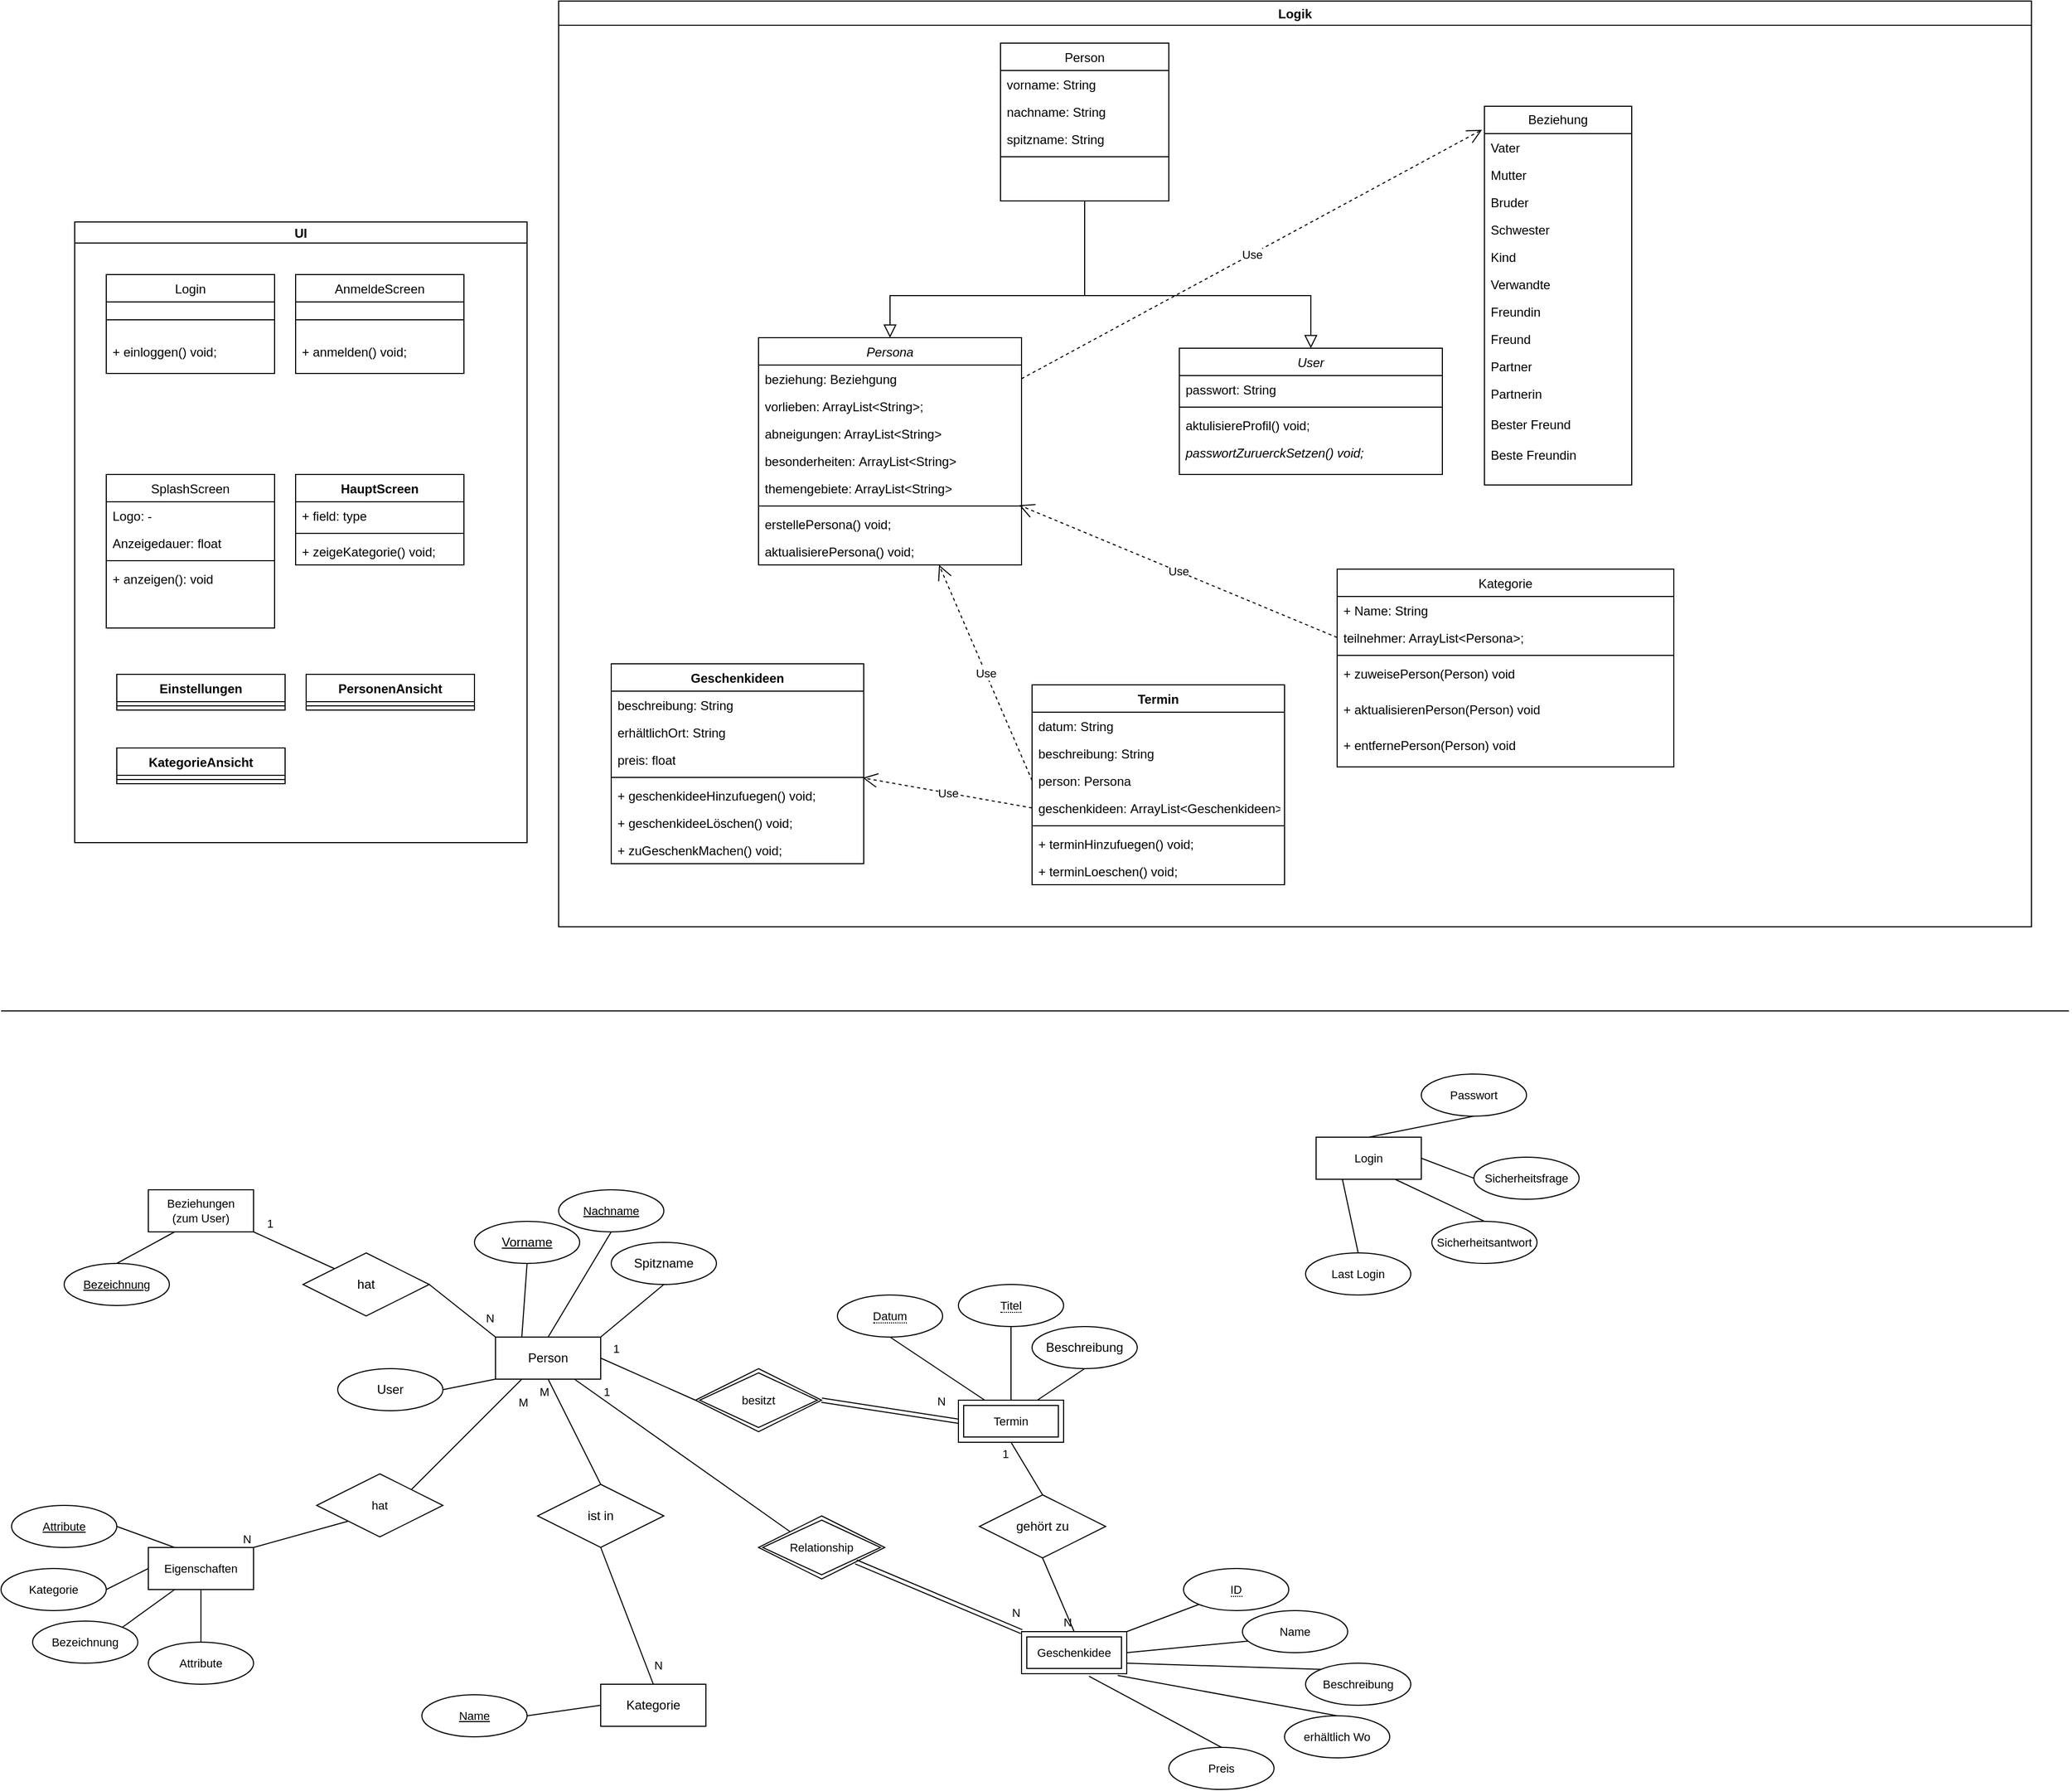 <mxfile version="23.1.0" type="github">
  <diagram id="C5RBs43oDa-KdzZeNtuy" name="Page-1">
    <mxGraphModel dx="2389" dy="810" grid="1" gridSize="10" guides="1" tooltips="1" connect="1" arrows="1" fold="1" page="1" pageScale="1" pageWidth="827" pageHeight="1169" math="0" shadow="0">
      <root>
        <mxCell id="WIyWlLk6GJQsqaUBKTNV-0" />
        <mxCell id="WIyWlLk6GJQsqaUBKTNV-1" parent="WIyWlLk6GJQsqaUBKTNV-0" />
        <mxCell id="zkfFHV4jXpPFQw0GAbJ--0" value="Persona" style="swimlane;fontStyle=2;align=center;verticalAlign=top;childLayout=stackLayout;horizontal=1;startSize=26;horizontalStack=0;resizeParent=1;resizeLast=0;collapsible=1;marginBottom=0;rounded=0;shadow=0;strokeWidth=1;" parent="WIyWlLk6GJQsqaUBKTNV-1" vertex="1">
          <mxGeometry x="-40" y="350" width="250" height="216" as="geometry">
            <mxRectangle x="230" y="140" width="160" height="26" as="alternateBounds" />
          </mxGeometry>
        </mxCell>
        <mxCell id="zkfFHV4jXpPFQw0GAbJ--8" value="beziehung: Beziehgung" style="text;align=left;verticalAlign=top;spacingLeft=4;spacingRight=4;overflow=hidden;rotatable=0;points=[[0,0.5],[1,0.5]];portConstraint=eastwest;rounded=0;shadow=0;html=0;" parent="zkfFHV4jXpPFQw0GAbJ--0" vertex="1">
          <mxGeometry y="26" width="250" height="26" as="geometry" />
        </mxCell>
        <mxCell id="zkfFHV4jXpPFQw0GAbJ--1" value="vorlieben: ArrayList&lt;String&gt;;" style="text;align=left;verticalAlign=top;spacingLeft=4;spacingRight=4;overflow=hidden;rotatable=0;points=[[0,0.5],[1,0.5]];portConstraint=eastwest;" parent="zkfFHV4jXpPFQw0GAbJ--0" vertex="1">
          <mxGeometry y="52" width="250" height="26" as="geometry" />
        </mxCell>
        <mxCell id="zkfFHV4jXpPFQw0GAbJ--2" value="abneigungen: ArrayList&lt;String&gt;" style="text;align=left;verticalAlign=top;spacingLeft=4;spacingRight=4;overflow=hidden;rotatable=0;points=[[0,0.5],[1,0.5]];portConstraint=eastwest;rounded=0;shadow=0;html=0;" parent="zkfFHV4jXpPFQw0GAbJ--0" vertex="1">
          <mxGeometry y="78" width="250" height="26" as="geometry" />
        </mxCell>
        <mxCell id="7OPyRpGkm3p9hIw7JJJa-44" value="besonderheiten:&amp;nbsp;ArrayList&amp;lt;String&amp;gt;" style="text;strokeColor=none;fillColor=none;align=left;verticalAlign=top;spacingLeft=4;spacingRight=4;overflow=hidden;rotatable=0;points=[[0,0.5],[1,0.5]];portConstraint=eastwest;whiteSpace=wrap;html=1;" parent="zkfFHV4jXpPFQw0GAbJ--0" vertex="1">
          <mxGeometry y="104" width="250" height="26" as="geometry" />
        </mxCell>
        <mxCell id="zkfFHV4jXpPFQw0GAbJ--3" value="themengebiete: ArrayList&lt;String&gt;" style="text;align=left;verticalAlign=top;spacingLeft=4;spacingRight=4;overflow=hidden;rotatable=0;points=[[0,0.5],[1,0.5]];portConstraint=eastwest;rounded=0;shadow=0;html=0;" parent="zkfFHV4jXpPFQw0GAbJ--0" vertex="1">
          <mxGeometry y="130" width="250" height="26" as="geometry" />
        </mxCell>
        <mxCell id="zkfFHV4jXpPFQw0GAbJ--4" value="" style="line;html=1;strokeWidth=1;align=left;verticalAlign=middle;spacingTop=-1;spacingLeft=3;spacingRight=3;rotatable=0;labelPosition=right;points=[];portConstraint=eastwest;" parent="zkfFHV4jXpPFQw0GAbJ--0" vertex="1">
          <mxGeometry y="156" width="250" height="8" as="geometry" />
        </mxCell>
        <mxCell id="zkfFHV4jXpPFQw0GAbJ--5" value="erstellePersona() void;" style="text;align=left;verticalAlign=top;spacingLeft=4;spacingRight=4;overflow=hidden;rotatable=0;points=[[0,0.5],[1,0.5]];portConstraint=eastwest;" parent="zkfFHV4jXpPFQw0GAbJ--0" vertex="1">
          <mxGeometry y="164" width="250" height="26" as="geometry" />
        </mxCell>
        <mxCell id="7OPyRpGkm3p9hIw7JJJa-43" value="aktualisierePersona() void;" style="text;align=left;verticalAlign=top;spacingLeft=4;spacingRight=4;overflow=hidden;rotatable=0;points=[[0,0.5],[1,0.5]];portConstraint=eastwest;" parent="zkfFHV4jXpPFQw0GAbJ--0" vertex="1">
          <mxGeometry y="190" width="250" height="26" as="geometry" />
        </mxCell>
        <mxCell id="zkfFHV4jXpPFQw0GAbJ--6" value="Person" style="swimlane;fontStyle=0;align=center;verticalAlign=top;childLayout=stackLayout;horizontal=1;startSize=26;horizontalStack=0;resizeParent=1;resizeLast=0;collapsible=1;marginBottom=0;rounded=0;shadow=0;strokeWidth=1;" parent="WIyWlLk6GJQsqaUBKTNV-1" vertex="1">
          <mxGeometry x="190" y="70" width="160" height="150" as="geometry">
            <mxRectangle x="130" y="380" width="160" height="26" as="alternateBounds" />
          </mxGeometry>
        </mxCell>
        <mxCell id="zkfFHV4jXpPFQw0GAbJ--7" value="vorname: String&#xa;" style="text;align=left;verticalAlign=top;spacingLeft=4;spacingRight=4;overflow=hidden;rotatable=0;points=[[0,0.5],[1,0.5]];portConstraint=eastwest;" parent="zkfFHV4jXpPFQw0GAbJ--6" vertex="1">
          <mxGeometry y="26" width="160" height="26" as="geometry" />
        </mxCell>
        <mxCell id="7OPyRpGkm3p9hIw7JJJa-20" value="nachname: String&#xa;" style="text;align=left;verticalAlign=top;spacingLeft=4;spacingRight=4;overflow=hidden;rotatable=0;points=[[0,0.5],[1,0.5]];portConstraint=eastwest;" parent="zkfFHV4jXpPFQw0GAbJ--6" vertex="1">
          <mxGeometry y="52" width="160" height="26" as="geometry" />
        </mxCell>
        <mxCell id="7OPyRpGkm3p9hIw7JJJa-19" value="spitzname: String&#xa;" style="text;align=left;verticalAlign=top;spacingLeft=4;spacingRight=4;overflow=hidden;rotatable=0;points=[[0,0.5],[1,0.5]];portConstraint=eastwest;" parent="zkfFHV4jXpPFQw0GAbJ--6" vertex="1">
          <mxGeometry y="78" width="160" height="26" as="geometry" />
        </mxCell>
        <mxCell id="zkfFHV4jXpPFQw0GAbJ--9" value="" style="line;html=1;strokeWidth=1;align=left;verticalAlign=middle;spacingTop=-1;spacingLeft=3;spacingRight=3;rotatable=0;labelPosition=right;points=[];portConstraint=eastwest;" parent="zkfFHV4jXpPFQw0GAbJ--6" vertex="1">
          <mxGeometry y="104" width="160" height="8" as="geometry" />
        </mxCell>
        <mxCell id="zkfFHV4jXpPFQw0GAbJ--12" value="" style="endArrow=block;endSize=10;endFill=0;shadow=0;strokeWidth=1;rounded=0;edgeStyle=elbowEdgeStyle;elbow=vertical;entryX=0.5;entryY=0;entryDx=0;entryDy=0;" parent="WIyWlLk6GJQsqaUBKTNV-1" source="zkfFHV4jXpPFQw0GAbJ--6" target="zkfFHV4jXpPFQw0GAbJ--0" edge="1">
          <mxGeometry width="160" relative="1" as="geometry">
            <mxPoint x="200" y="203" as="sourcePoint" />
            <mxPoint x="200" y="203" as="targetPoint" />
            <Array as="points">
              <mxPoint x="160" y="310" />
            </Array>
          </mxGeometry>
        </mxCell>
        <mxCell id="7OPyRpGkm3p9hIw7JJJa-0" value="User" style="swimlane;fontStyle=2;align=center;verticalAlign=top;childLayout=stackLayout;horizontal=1;startSize=26;horizontalStack=0;resizeParent=1;resizeLast=0;collapsible=1;marginBottom=0;rounded=0;shadow=0;strokeWidth=1;" parent="WIyWlLk6GJQsqaUBKTNV-1" vertex="1">
          <mxGeometry x="360" y="360" width="250" height="120" as="geometry">
            <mxRectangle x="230" y="140" width="160" height="26" as="alternateBounds" />
          </mxGeometry>
        </mxCell>
        <mxCell id="7OPyRpGkm3p9hIw7JJJa-3" value="passwort: String" style="text;align=left;verticalAlign=top;spacingLeft=4;spacingRight=4;overflow=hidden;rotatable=0;points=[[0,0.5],[1,0.5]];portConstraint=eastwest;rounded=0;shadow=0;html=0;" parent="7OPyRpGkm3p9hIw7JJJa-0" vertex="1">
          <mxGeometry y="26" width="250" height="26" as="geometry" />
        </mxCell>
        <mxCell id="7OPyRpGkm3p9hIw7JJJa-4" value="" style="line;html=1;strokeWidth=1;align=left;verticalAlign=middle;spacingTop=-1;spacingLeft=3;spacingRight=3;rotatable=0;labelPosition=right;points=[];portConstraint=eastwest;" parent="7OPyRpGkm3p9hIw7JJJa-0" vertex="1">
          <mxGeometry y="52" width="250" height="8" as="geometry" />
        </mxCell>
        <mxCell id="7OPyRpGkm3p9hIw7JJJa-5" value="aktulisiereProfil() void;" style="text;align=left;verticalAlign=top;spacingLeft=4;spacingRight=4;overflow=hidden;rotatable=0;points=[[0,0.5],[1,0.5]];portConstraint=eastwest;" parent="7OPyRpGkm3p9hIw7JJJa-0" vertex="1">
          <mxGeometry y="60" width="250" height="26" as="geometry" />
        </mxCell>
        <mxCell id="7OPyRpGkm3p9hIw7JJJa-48" value="passwortZuruerckSetzen() void;" style="text;align=left;verticalAlign=top;spacingLeft=4;spacingRight=4;overflow=hidden;rotatable=0;points=[[0,0.5],[1,0.5]];portConstraint=eastwest;fontStyle=2" parent="7OPyRpGkm3p9hIw7JJJa-0" vertex="1">
          <mxGeometry y="86" width="250" height="26" as="geometry" />
        </mxCell>
        <mxCell id="7OPyRpGkm3p9hIw7JJJa-6" value="" style="endArrow=block;endSize=10;endFill=0;shadow=0;strokeWidth=1;rounded=0;edgeStyle=elbowEdgeStyle;elbow=vertical;entryX=0.5;entryY=0;entryDx=0;entryDy=0;exitX=0.5;exitY=1;exitDx=0;exitDy=0;" parent="WIyWlLk6GJQsqaUBKTNV-1" source="zkfFHV4jXpPFQw0GAbJ--6" target="7OPyRpGkm3p9hIw7JJJa-0" edge="1">
          <mxGeometry width="160" relative="1" as="geometry">
            <mxPoint x="330" y="238" as="sourcePoint" />
            <mxPoint x="170" y="320" as="targetPoint" />
            <Array as="points">
              <mxPoint x="380" y="310" />
            </Array>
          </mxGeometry>
        </mxCell>
        <mxCell id="7OPyRpGkm3p9hIw7JJJa-7" value="Termin" style="swimlane;fontStyle=1;align=center;verticalAlign=top;childLayout=stackLayout;horizontal=1;startSize=26;horizontalStack=0;resizeParent=1;resizeParentMax=0;resizeLast=0;collapsible=1;marginBottom=0;whiteSpace=wrap;html=1;" parent="WIyWlLk6GJQsqaUBKTNV-1" vertex="1">
          <mxGeometry x="220" y="680" width="240" height="190" as="geometry" />
        </mxCell>
        <mxCell id="7OPyRpGkm3p9hIw7JJJa-37" value="datum: String" style="text;strokeColor=none;fillColor=none;align=left;verticalAlign=top;spacingLeft=4;spacingRight=4;overflow=hidden;rotatable=0;points=[[0,0.5],[1,0.5]];portConstraint=eastwest;whiteSpace=wrap;html=1;" parent="7OPyRpGkm3p9hIw7JJJa-7" vertex="1">
          <mxGeometry y="26" width="240" height="26" as="geometry" />
        </mxCell>
        <mxCell id="7OPyRpGkm3p9hIw7JJJa-38" value="beschreibung: String" style="text;strokeColor=none;fillColor=none;align=left;verticalAlign=top;spacingLeft=4;spacingRight=4;overflow=hidden;rotatable=0;points=[[0,0.5],[1,0.5]];portConstraint=eastwest;whiteSpace=wrap;html=1;" parent="7OPyRpGkm3p9hIw7JJJa-7" vertex="1">
          <mxGeometry y="52" width="240" height="26" as="geometry" />
        </mxCell>
        <mxCell id="7OPyRpGkm3p9hIw7JJJa-50" value="person: Persona" style="text;strokeColor=none;fillColor=none;align=left;verticalAlign=top;spacingLeft=4;spacingRight=4;overflow=hidden;rotatable=0;points=[[0,0.5],[1,0.5]];portConstraint=eastwest;whiteSpace=wrap;html=1;" parent="7OPyRpGkm3p9hIw7JJJa-7" vertex="1">
          <mxGeometry y="78" width="240" height="26" as="geometry" />
        </mxCell>
        <mxCell id="7OPyRpGkm3p9hIw7JJJa-36" value="geschenkideen:&amp;nbsp;ArrayList&amp;lt;Geschenkideen&amp;gt;&lt;span style=&quot;&quot;&gt;;&lt;/span&gt;" style="text;strokeColor=none;fillColor=none;align=left;verticalAlign=top;spacingLeft=4;spacingRight=4;overflow=hidden;rotatable=0;points=[[0,0.5],[1,0.5]];portConstraint=eastwest;whiteSpace=wrap;html=1;" parent="7OPyRpGkm3p9hIw7JJJa-7" vertex="1">
          <mxGeometry y="104" width="240" height="26" as="geometry" />
        </mxCell>
        <mxCell id="7OPyRpGkm3p9hIw7JJJa-9" value="" style="line;strokeWidth=1;fillColor=none;align=left;verticalAlign=middle;spacingTop=-1;spacingLeft=3;spacingRight=3;rotatable=0;labelPosition=right;points=[];portConstraint=eastwest;strokeColor=inherit;" parent="7OPyRpGkm3p9hIw7JJJa-7" vertex="1">
          <mxGeometry y="130" width="240" height="8" as="geometry" />
        </mxCell>
        <mxCell id="7OPyRpGkm3p9hIw7JJJa-10" value="+ terminHinzufuegen() void;" style="text;strokeColor=none;fillColor=none;align=left;verticalAlign=top;spacingLeft=4;spacingRight=4;overflow=hidden;rotatable=0;points=[[0,0.5],[1,0.5]];portConstraint=eastwest;whiteSpace=wrap;html=1;" parent="7OPyRpGkm3p9hIw7JJJa-7" vertex="1">
          <mxGeometry y="138" width="240" height="26" as="geometry" />
        </mxCell>
        <mxCell id="7OPyRpGkm3p9hIw7JJJa-35" value="+ terminLoeschen() void;" style="text;strokeColor=none;fillColor=none;align=left;verticalAlign=top;spacingLeft=4;spacingRight=4;overflow=hidden;rotatable=0;points=[[0,0.5],[1,0.5]];portConstraint=eastwest;whiteSpace=wrap;html=1;" parent="7OPyRpGkm3p9hIw7JJJa-7" vertex="1">
          <mxGeometry y="164" width="240" height="26" as="geometry" />
        </mxCell>
        <mxCell id="7OPyRpGkm3p9hIw7JJJa-11" value="Geschenkideen" style="swimlane;fontStyle=1;align=center;verticalAlign=top;childLayout=stackLayout;horizontal=1;startSize=26;horizontalStack=0;resizeParent=1;resizeParentMax=0;resizeLast=0;collapsible=1;marginBottom=0;whiteSpace=wrap;html=1;" parent="WIyWlLk6GJQsqaUBKTNV-1" vertex="1">
          <mxGeometry x="-180" y="660" width="240" height="190" as="geometry" />
        </mxCell>
        <mxCell id="7OPyRpGkm3p9hIw7JJJa-40" value="beschreibung: String" style="text;strokeColor=none;fillColor=none;align=left;verticalAlign=top;spacingLeft=4;spacingRight=4;overflow=hidden;rotatable=0;points=[[0,0.5],[1,0.5]];portConstraint=eastwest;whiteSpace=wrap;html=1;" parent="7OPyRpGkm3p9hIw7JJJa-11" vertex="1">
          <mxGeometry y="26" width="240" height="26" as="geometry" />
        </mxCell>
        <mxCell id="7OPyRpGkm3p9hIw7JJJa-42" value="erhältlichOrt: String" style="text;strokeColor=none;fillColor=none;align=left;verticalAlign=top;spacingLeft=4;spacingRight=4;overflow=hidden;rotatable=0;points=[[0,0.5],[1,0.5]];portConstraint=eastwest;whiteSpace=wrap;html=1;" parent="7OPyRpGkm3p9hIw7JJJa-11" vertex="1">
          <mxGeometry y="52" width="240" height="26" as="geometry" />
        </mxCell>
        <mxCell id="7OPyRpGkm3p9hIw7JJJa-41" value="preis: float" style="text;strokeColor=none;fillColor=none;align=left;verticalAlign=top;spacingLeft=4;spacingRight=4;overflow=hidden;rotatable=0;points=[[0,0.5],[1,0.5]];portConstraint=eastwest;whiteSpace=wrap;html=1;" parent="7OPyRpGkm3p9hIw7JJJa-11" vertex="1">
          <mxGeometry y="78" width="240" height="26" as="geometry" />
        </mxCell>
        <mxCell id="7OPyRpGkm3p9hIw7JJJa-13" value="" style="line;strokeWidth=1;fillColor=none;align=left;verticalAlign=middle;spacingTop=-1;spacingLeft=3;spacingRight=3;rotatable=0;labelPosition=right;points=[];portConstraint=eastwest;strokeColor=inherit;" parent="7OPyRpGkm3p9hIw7JJJa-11" vertex="1">
          <mxGeometry y="104" width="240" height="8" as="geometry" />
        </mxCell>
        <mxCell id="7OPyRpGkm3p9hIw7JJJa-46" value="+ geschenkideeHinzufuegen() void;" style="text;strokeColor=none;fillColor=none;align=left;verticalAlign=top;spacingLeft=4;spacingRight=4;overflow=hidden;rotatable=0;points=[[0,0.5],[1,0.5]];portConstraint=eastwest;whiteSpace=wrap;html=1;" parent="7OPyRpGkm3p9hIw7JJJa-11" vertex="1">
          <mxGeometry y="112" width="240" height="26" as="geometry" />
        </mxCell>
        <mxCell id="7OPyRpGkm3p9hIw7JJJa-47" value="+ geschenkideeLöschen() void;" style="text;strokeColor=none;fillColor=none;align=left;verticalAlign=top;spacingLeft=4;spacingRight=4;overflow=hidden;rotatable=0;points=[[0,0.5],[1,0.5]];portConstraint=eastwest;whiteSpace=wrap;html=1;" parent="7OPyRpGkm3p9hIw7JJJa-11" vertex="1">
          <mxGeometry y="138" width="240" height="26" as="geometry" />
        </mxCell>
        <mxCell id="7OPyRpGkm3p9hIw7JJJa-14" value="+ zuGeschenkMachen() void;" style="text;strokeColor=none;fillColor=none;align=left;verticalAlign=top;spacingLeft=4;spacingRight=4;overflow=hidden;rotatable=0;points=[[0,0.5],[1,0.5]];portConstraint=eastwest;whiteSpace=wrap;html=1;" parent="7OPyRpGkm3p9hIw7JJJa-11" vertex="1">
          <mxGeometry y="164" width="240" height="26" as="geometry" />
        </mxCell>
        <mxCell id="7OPyRpGkm3p9hIw7JJJa-21" value="Beziehung" style="swimlane;fontStyle=0;childLayout=stackLayout;horizontal=1;startSize=26;fillColor=none;horizontalStack=0;resizeParent=1;resizeParentMax=0;resizeLast=0;collapsible=1;marginBottom=0;whiteSpace=wrap;html=1;" parent="WIyWlLk6GJQsqaUBKTNV-1" vertex="1">
          <mxGeometry x="650" y="130" width="140" height="360" as="geometry" />
        </mxCell>
        <mxCell id="7OPyRpGkm3p9hIw7JJJa-22" value="Vater" style="text;strokeColor=none;fillColor=none;align=left;verticalAlign=top;spacingLeft=4;spacingRight=4;overflow=hidden;rotatable=0;points=[[0,0.5],[1,0.5]];portConstraint=eastwest;whiteSpace=wrap;html=1;" parent="7OPyRpGkm3p9hIw7JJJa-21" vertex="1">
          <mxGeometry y="26" width="140" height="26" as="geometry" />
        </mxCell>
        <mxCell id="7OPyRpGkm3p9hIw7JJJa-23" value="Mutter" style="text;strokeColor=none;fillColor=none;align=left;verticalAlign=top;spacingLeft=4;spacingRight=4;overflow=hidden;rotatable=0;points=[[0,0.5],[1,0.5]];portConstraint=eastwest;whiteSpace=wrap;html=1;" parent="7OPyRpGkm3p9hIw7JJJa-21" vertex="1">
          <mxGeometry y="52" width="140" height="26" as="geometry" />
        </mxCell>
        <mxCell id="7OPyRpGkm3p9hIw7JJJa-24" value="Bruder" style="text;strokeColor=none;fillColor=none;align=left;verticalAlign=top;spacingLeft=4;spacingRight=4;overflow=hidden;rotatable=0;points=[[0,0.5],[1,0.5]];portConstraint=eastwest;whiteSpace=wrap;html=1;" parent="7OPyRpGkm3p9hIw7JJJa-21" vertex="1">
          <mxGeometry y="78" width="140" height="26" as="geometry" />
        </mxCell>
        <mxCell id="7OPyRpGkm3p9hIw7JJJa-26" value="Schwester" style="text;strokeColor=none;fillColor=none;align=left;verticalAlign=top;spacingLeft=4;spacingRight=4;overflow=hidden;rotatable=0;points=[[0,0.5],[1,0.5]];portConstraint=eastwest;whiteSpace=wrap;html=1;" parent="7OPyRpGkm3p9hIw7JJJa-21" vertex="1">
          <mxGeometry y="104" width="140" height="26" as="geometry" />
        </mxCell>
        <mxCell id="7OPyRpGkm3p9hIw7JJJa-28" value="&lt;div&gt;Kind&lt;/div&gt;&lt;div&gt;&lt;br&gt;&lt;/div&gt;" style="text;strokeColor=none;fillColor=none;align=left;verticalAlign=top;spacingLeft=4;spacingRight=4;overflow=hidden;rotatable=0;points=[[0,0.5],[1,0.5]];portConstraint=eastwest;whiteSpace=wrap;html=1;" parent="7OPyRpGkm3p9hIw7JJJa-21" vertex="1">
          <mxGeometry y="130" width="140" height="26" as="geometry" />
        </mxCell>
        <mxCell id="7OPyRpGkm3p9hIw7JJJa-30" value="&lt;div&gt;Verwandte&lt;/div&gt;&lt;div&gt;&lt;br&gt;&lt;/div&gt;" style="text;strokeColor=none;fillColor=none;align=left;verticalAlign=top;spacingLeft=4;spacingRight=4;overflow=hidden;rotatable=0;points=[[0,0.5],[1,0.5]];portConstraint=eastwest;whiteSpace=wrap;html=1;" parent="7OPyRpGkm3p9hIw7JJJa-21" vertex="1">
          <mxGeometry y="156" width="140" height="26" as="geometry" />
        </mxCell>
        <mxCell id="7OPyRpGkm3p9hIw7JJJa-31" value="Freundin" style="text;strokeColor=none;fillColor=none;align=left;verticalAlign=top;spacingLeft=4;spacingRight=4;overflow=hidden;rotatable=0;points=[[0,0.5],[1,0.5]];portConstraint=eastwest;whiteSpace=wrap;html=1;" parent="7OPyRpGkm3p9hIw7JJJa-21" vertex="1">
          <mxGeometry y="182" width="140" height="26" as="geometry" />
        </mxCell>
        <mxCell id="7OPyRpGkm3p9hIw7JJJa-29" value="Freund" style="text;strokeColor=none;fillColor=none;align=left;verticalAlign=top;spacingLeft=4;spacingRight=4;overflow=hidden;rotatable=0;points=[[0,0.5],[1,0.5]];portConstraint=eastwest;whiteSpace=wrap;html=1;" parent="7OPyRpGkm3p9hIw7JJJa-21" vertex="1">
          <mxGeometry y="208" width="140" height="26" as="geometry" />
        </mxCell>
        <mxCell id="7OPyRpGkm3p9hIw7JJJa-27" value="&lt;div&gt;Partner&lt;/div&gt;&lt;div&gt;&lt;br&gt;&lt;/div&gt;" style="text;strokeColor=none;fillColor=none;align=left;verticalAlign=top;spacingLeft=4;spacingRight=4;overflow=hidden;rotatable=0;points=[[0,0.5],[1,0.5]];portConstraint=eastwest;whiteSpace=wrap;html=1;" parent="7OPyRpGkm3p9hIw7JJJa-21" vertex="1">
          <mxGeometry y="234" width="140" height="26" as="geometry" />
        </mxCell>
        <mxCell id="7OPyRpGkm3p9hIw7JJJa-25" value="&lt;div&gt;Partnerin&lt;/div&gt;&lt;div&gt;&lt;br&gt;&lt;/div&gt;&lt;div&gt;Bester Freund&lt;/div&gt;&lt;div&gt;&lt;br&gt;&lt;/div&gt;&lt;div&gt;Beste Freundin&lt;br&gt;&lt;/div&gt;" style="text;strokeColor=none;fillColor=none;align=left;verticalAlign=top;spacingLeft=4;spacingRight=4;overflow=hidden;rotatable=0;points=[[0,0.5],[1,0.5]];portConstraint=eastwest;whiteSpace=wrap;html=1;" parent="7OPyRpGkm3p9hIw7JJJa-21" vertex="1">
          <mxGeometry y="260" width="140" height="100" as="geometry" />
        </mxCell>
        <mxCell id="LRkh5_1CSl1zsV3R43lf-4" value="UI" style="swimlane;startSize=20;horizontal=1;containerType=tree;newEdgeStyle={&quot;edgeStyle&quot;:&quot;elbowEdgeStyle&quot;,&quot;startArrow&quot;:&quot;none&quot;,&quot;endArrow&quot;:&quot;none&quot;};" parent="WIyWlLk6GJQsqaUBKTNV-1" vertex="1">
          <mxGeometry x="-690" y="240" width="430" height="590" as="geometry" />
        </mxCell>
        <mxCell id="zkfFHV4jXpPFQw0GAbJ--17" value="SplashScreen" style="swimlane;fontStyle=0;align=center;verticalAlign=top;childLayout=stackLayout;horizontal=1;startSize=26;horizontalStack=0;resizeParent=1;resizeLast=0;collapsible=1;marginBottom=0;rounded=0;shadow=0;strokeWidth=1;" parent="LRkh5_1CSl1zsV3R43lf-4" vertex="1">
          <mxGeometry x="30" y="240" width="160" height="146" as="geometry">
            <mxRectangle x="550" y="140" width="160" height="26" as="alternateBounds" />
          </mxGeometry>
        </mxCell>
        <mxCell id="zkfFHV4jXpPFQw0GAbJ--18" value="Logo: -&#xa;&#xa;" style="text;align=left;verticalAlign=top;spacingLeft=4;spacingRight=4;overflow=hidden;rotatable=0;points=[[0,0.5],[1,0.5]];portConstraint=eastwest;" parent="zkfFHV4jXpPFQw0GAbJ--17" vertex="1">
          <mxGeometry y="26" width="160" height="26" as="geometry" />
        </mxCell>
        <mxCell id="LRkh5_1CSl1zsV3R43lf-2" value="Anzeigedauer: float&#xa;&#xa;" style="text;align=left;verticalAlign=top;spacingLeft=4;spacingRight=4;overflow=hidden;rotatable=0;points=[[0,0.5],[1,0.5]];portConstraint=eastwest;" parent="zkfFHV4jXpPFQw0GAbJ--17" vertex="1">
          <mxGeometry y="52" width="160" height="26" as="geometry" />
        </mxCell>
        <mxCell id="zkfFHV4jXpPFQw0GAbJ--23" value="" style="line;html=1;strokeWidth=1;align=left;verticalAlign=middle;spacingTop=-1;spacingLeft=3;spacingRight=3;rotatable=0;labelPosition=right;points=[];portConstraint=eastwest;" parent="zkfFHV4jXpPFQw0GAbJ--17" vertex="1">
          <mxGeometry y="78" width="160" height="8" as="geometry" />
        </mxCell>
        <mxCell id="zkfFHV4jXpPFQw0GAbJ--24" value="+ anzeigen(): void" style="text;align=left;verticalAlign=top;spacingLeft=4;spacingRight=4;overflow=hidden;rotatable=0;points=[[0,0.5],[1,0.5]];portConstraint=eastwest;" parent="zkfFHV4jXpPFQw0GAbJ--17" vertex="1">
          <mxGeometry y="86" width="160" height="34" as="geometry" />
        </mxCell>
        <mxCell id="LRkh5_1CSl1zsV3R43lf-11" value="Login" style="swimlane;fontStyle=0;align=center;verticalAlign=top;childLayout=stackLayout;horizontal=1;startSize=26;horizontalStack=0;resizeParent=1;resizeLast=0;collapsible=1;marginBottom=0;rounded=0;shadow=0;strokeWidth=1;" parent="LRkh5_1CSl1zsV3R43lf-4" vertex="1">
          <mxGeometry x="30" y="50" width="160" height="94" as="geometry">
            <mxRectangle x="550" y="140" width="160" height="26" as="alternateBounds" />
          </mxGeometry>
        </mxCell>
        <mxCell id="LRkh5_1CSl1zsV3R43lf-14" value="" style="line;html=1;strokeWidth=1;align=left;verticalAlign=middle;spacingTop=-1;spacingLeft=3;spacingRight=3;rotatable=0;labelPosition=right;points=[];portConstraint=eastwest;" parent="LRkh5_1CSl1zsV3R43lf-11" vertex="1">
          <mxGeometry y="26" width="160" height="34" as="geometry" />
        </mxCell>
        <mxCell id="LRkh5_1CSl1zsV3R43lf-15" value="+ einloggen() void;" style="text;align=left;verticalAlign=top;spacingLeft=4;spacingRight=4;overflow=hidden;rotatable=0;points=[[0,0.5],[1,0.5]];portConstraint=eastwest;" parent="LRkh5_1CSl1zsV3R43lf-11" vertex="1">
          <mxGeometry y="60" width="160" height="18" as="geometry" />
        </mxCell>
        <mxCell id="7OPyRpGkm3p9hIw7JJJa-32" value="AnmeldeScreen" style="swimlane;fontStyle=0;align=center;verticalAlign=top;childLayout=stackLayout;horizontal=1;startSize=26;horizontalStack=0;resizeParent=1;resizeLast=0;collapsible=1;marginBottom=0;rounded=0;shadow=0;strokeWidth=1;" parent="LRkh5_1CSl1zsV3R43lf-4" vertex="1">
          <mxGeometry x="210" y="50" width="160" height="94" as="geometry">
            <mxRectangle x="550" y="140" width="160" height="26" as="alternateBounds" />
          </mxGeometry>
        </mxCell>
        <mxCell id="7OPyRpGkm3p9hIw7JJJa-33" value="" style="line;html=1;strokeWidth=1;align=left;verticalAlign=middle;spacingTop=-1;spacingLeft=3;spacingRight=3;rotatable=0;labelPosition=right;points=[];portConstraint=eastwest;" parent="7OPyRpGkm3p9hIw7JJJa-32" vertex="1">
          <mxGeometry y="26" width="160" height="34" as="geometry" />
        </mxCell>
        <mxCell id="7OPyRpGkm3p9hIw7JJJa-34" value="+ anmelden() void;" style="text;align=left;verticalAlign=top;spacingLeft=4;spacingRight=4;overflow=hidden;rotatable=0;points=[[0,0.5],[1,0.5]];portConstraint=eastwest;" parent="7OPyRpGkm3p9hIw7JJJa-32" vertex="1">
          <mxGeometry y="60" width="160" height="18" as="geometry" />
        </mxCell>
        <mxCell id="7OPyRpGkm3p9hIw7JJJa-15" value="HauptScreen" style="swimlane;fontStyle=1;align=center;verticalAlign=top;childLayout=stackLayout;horizontal=1;startSize=26;horizontalStack=0;resizeParent=1;resizeParentMax=0;resizeLast=0;collapsible=1;marginBottom=0;whiteSpace=wrap;html=1;" parent="LRkh5_1CSl1zsV3R43lf-4" vertex="1">
          <mxGeometry x="210" y="240" width="160" height="86" as="geometry" />
        </mxCell>
        <mxCell id="7OPyRpGkm3p9hIw7JJJa-16" value="+ field: type" style="text;strokeColor=none;fillColor=none;align=left;verticalAlign=top;spacingLeft=4;spacingRight=4;overflow=hidden;rotatable=0;points=[[0,0.5],[1,0.5]];portConstraint=eastwest;whiteSpace=wrap;html=1;" parent="7OPyRpGkm3p9hIw7JJJa-15" vertex="1">
          <mxGeometry y="26" width="160" height="26" as="geometry" />
        </mxCell>
        <mxCell id="7OPyRpGkm3p9hIw7JJJa-17" value="" style="line;strokeWidth=1;fillColor=none;align=left;verticalAlign=middle;spacingTop=-1;spacingLeft=3;spacingRight=3;rotatable=0;labelPosition=right;points=[];portConstraint=eastwest;strokeColor=inherit;" parent="7OPyRpGkm3p9hIw7JJJa-15" vertex="1">
          <mxGeometry y="52" width="160" height="8" as="geometry" />
        </mxCell>
        <mxCell id="7OPyRpGkm3p9hIw7JJJa-18" value="+ zeigeKategorie() void;" style="text;strokeColor=none;fillColor=none;align=left;verticalAlign=top;spacingLeft=4;spacingRight=4;overflow=hidden;rotatable=0;points=[[0,0.5],[1,0.5]];portConstraint=eastwest;whiteSpace=wrap;html=1;" parent="7OPyRpGkm3p9hIw7JJJa-15" vertex="1">
          <mxGeometry y="60" width="160" height="26" as="geometry" />
        </mxCell>
        <mxCell id="7OPyRpGkm3p9hIw7JJJa-56" value="Einstellungen" style="swimlane;fontStyle=1;align=center;verticalAlign=top;childLayout=stackLayout;horizontal=1;startSize=26;horizontalStack=0;resizeParent=1;resizeParentMax=0;resizeLast=0;collapsible=1;marginBottom=0;whiteSpace=wrap;html=1;" parent="LRkh5_1CSl1zsV3R43lf-4" vertex="1">
          <mxGeometry x="40" y="430" width="160" height="34" as="geometry" />
        </mxCell>
        <mxCell id="7OPyRpGkm3p9hIw7JJJa-58" value="" style="line;strokeWidth=1;fillColor=none;align=left;verticalAlign=middle;spacingTop=-1;spacingLeft=3;spacingRight=3;rotatable=0;labelPosition=right;points=[];portConstraint=eastwest;strokeColor=inherit;" parent="7OPyRpGkm3p9hIw7JJJa-56" vertex="1">
          <mxGeometry y="26" width="160" height="8" as="geometry" />
        </mxCell>
        <mxCell id="7OPyRpGkm3p9hIw7JJJa-60" value="PersonenAnsicht" style="swimlane;fontStyle=1;align=center;verticalAlign=top;childLayout=stackLayout;horizontal=1;startSize=26;horizontalStack=0;resizeParent=1;resizeParentMax=0;resizeLast=0;collapsible=1;marginBottom=0;whiteSpace=wrap;html=1;" parent="LRkh5_1CSl1zsV3R43lf-4" vertex="1">
          <mxGeometry x="220" y="430" width="160" height="34" as="geometry" />
        </mxCell>
        <mxCell id="7OPyRpGkm3p9hIw7JJJa-61" value="" style="line;strokeWidth=1;fillColor=none;align=left;verticalAlign=middle;spacingTop=-1;spacingLeft=3;spacingRight=3;rotatable=0;labelPosition=right;points=[];portConstraint=eastwest;strokeColor=inherit;" parent="7OPyRpGkm3p9hIw7JJJa-60" vertex="1">
          <mxGeometry y="26" width="160" height="8" as="geometry" />
        </mxCell>
        <mxCell id="7OPyRpGkm3p9hIw7JJJa-62" value="KategorieAnsicht" style="swimlane;fontStyle=1;align=center;verticalAlign=top;childLayout=stackLayout;horizontal=1;startSize=26;horizontalStack=0;resizeParent=1;resizeParentMax=0;resizeLast=0;collapsible=1;marginBottom=0;whiteSpace=wrap;html=1;" parent="LRkh5_1CSl1zsV3R43lf-4" vertex="1">
          <mxGeometry x="40" y="500" width="160" height="34" as="geometry" />
        </mxCell>
        <mxCell id="7OPyRpGkm3p9hIw7JJJa-63" value="" style="line;strokeWidth=1;fillColor=none;align=left;verticalAlign=middle;spacingTop=-1;spacingLeft=3;spacingRight=3;rotatable=0;labelPosition=right;points=[];portConstraint=eastwest;strokeColor=inherit;" parent="7OPyRpGkm3p9hIw7JJJa-62" vertex="1">
          <mxGeometry y="26" width="160" height="8" as="geometry" />
        </mxCell>
        <mxCell id="LRkh5_1CSl1zsV3R43lf-17" value="Kategorie" style="swimlane;fontStyle=0;align=center;verticalAlign=top;childLayout=stackLayout;horizontal=1;startSize=26;horizontalStack=0;resizeParent=1;resizeLast=0;collapsible=1;marginBottom=0;rounded=0;shadow=0;strokeWidth=1;" parent="WIyWlLk6GJQsqaUBKTNV-1" vertex="1">
          <mxGeometry x="510" y="570" width="320" height="188" as="geometry">
            <mxRectangle x="550" y="140" width="160" height="26" as="alternateBounds" />
          </mxGeometry>
        </mxCell>
        <mxCell id="LRkh5_1CSl1zsV3R43lf-18" value="+ Name: String" style="text;align=left;verticalAlign=top;spacingLeft=4;spacingRight=4;overflow=hidden;rotatable=0;points=[[0,0.5],[1,0.5]];portConstraint=eastwest;" parent="LRkh5_1CSl1zsV3R43lf-17" vertex="1">
          <mxGeometry y="26" width="320" height="26" as="geometry" />
        </mxCell>
        <mxCell id="7OPyRpGkm3p9hIw7JJJa-45" value="teilnehmer: ArrayList&lt;Persona&gt;;" style="text;align=left;verticalAlign=top;spacingLeft=4;spacingRight=4;overflow=hidden;rotatable=0;points=[[0,0.5],[1,0.5]];portConstraint=eastwest;rounded=0;shadow=0;html=0;" parent="LRkh5_1CSl1zsV3R43lf-17" vertex="1">
          <mxGeometry y="52" width="320" height="26" as="geometry" />
        </mxCell>
        <mxCell id="LRkh5_1CSl1zsV3R43lf-20" value="" style="line;html=1;strokeWidth=1;align=left;verticalAlign=middle;spacingTop=-1;spacingLeft=3;spacingRight=3;rotatable=0;labelPosition=right;points=[];portConstraint=eastwest;" parent="LRkh5_1CSl1zsV3R43lf-17" vertex="1">
          <mxGeometry y="78" width="320" height="8" as="geometry" />
        </mxCell>
        <mxCell id="LRkh5_1CSl1zsV3R43lf-21" value="+ zuweisePerson(Person) void" style="text;align=left;verticalAlign=top;spacingLeft=4;spacingRight=4;overflow=hidden;rotatable=0;points=[[0,0.5],[1,0.5]];portConstraint=eastwest;" parent="LRkh5_1CSl1zsV3R43lf-17" vertex="1">
          <mxGeometry y="86" width="320" height="34" as="geometry" />
        </mxCell>
        <mxCell id="LRkh5_1CSl1zsV3R43lf-23" value="+ aktualisierenPerson(Person) void&#xa;" style="text;align=left;verticalAlign=top;spacingLeft=4;spacingRight=4;overflow=hidden;rotatable=0;points=[[0,0.5],[1,0.5]];portConstraint=eastwest;" parent="LRkh5_1CSl1zsV3R43lf-17" vertex="1">
          <mxGeometry y="120" width="320" height="34" as="geometry" />
        </mxCell>
        <mxCell id="LRkh5_1CSl1zsV3R43lf-24" value="+ entfernePerson(Person) void" style="text;align=left;verticalAlign=top;spacingLeft=4;spacingRight=4;overflow=hidden;rotatable=0;points=[[0,0.5],[1,0.5]];portConstraint=eastwest;" parent="LRkh5_1CSl1zsV3R43lf-17" vertex="1">
          <mxGeometry y="154" width="320" height="34" as="geometry" />
        </mxCell>
        <mxCell id="7OPyRpGkm3p9hIw7JJJa-51" value="Use" style="endArrow=open;endSize=12;dashed=1;html=1;rounded=0;exitX=0;exitY=0.5;exitDx=0;exitDy=0;" parent="WIyWlLk6GJQsqaUBKTNV-1" source="7OPyRpGkm3p9hIw7JJJa-50" target="zkfFHV4jXpPFQw0GAbJ--0" edge="1">
          <mxGeometry width="160" relative="1" as="geometry">
            <mxPoint x="150" y="750" as="sourcePoint" />
            <mxPoint x="310" y="750" as="targetPoint" />
          </mxGeometry>
        </mxCell>
        <mxCell id="7OPyRpGkm3p9hIw7JJJa-52" value="Use" style="endArrow=open;endSize=12;dashed=1;html=1;rounded=0;exitX=0;exitY=0.5;exitDx=0;exitDy=0;entryX=0.996;entryY=-0.138;entryDx=0;entryDy=0;entryPerimeter=0;" parent="WIyWlLk6GJQsqaUBKTNV-1" source="7OPyRpGkm3p9hIw7JJJa-36" target="7OPyRpGkm3p9hIw7JJJa-46" edge="1">
          <mxGeometry width="160" relative="1" as="geometry">
            <mxPoint x="140" y="780" as="sourcePoint" />
            <mxPoint x="90" y="790" as="targetPoint" />
          </mxGeometry>
        </mxCell>
        <mxCell id="7OPyRpGkm3p9hIw7JJJa-53" value="Use" style="endArrow=open;endSize=12;dashed=1;html=1;rounded=0;exitX=0;exitY=0.5;exitDx=0;exitDy=0;entryX=0.991;entryY=-0.185;entryDx=0;entryDy=0;entryPerimeter=0;" parent="WIyWlLk6GJQsqaUBKTNV-1" source="7OPyRpGkm3p9hIw7JJJa-45" target="zkfFHV4jXpPFQw0GAbJ--5" edge="1">
          <mxGeometry width="160" relative="1" as="geometry">
            <mxPoint x="380" y="560" as="sourcePoint" />
            <mxPoint x="540" y="560" as="targetPoint" />
          </mxGeometry>
        </mxCell>
        <mxCell id="7OPyRpGkm3p9hIw7JJJa-55" value="Use" style="endArrow=open;endSize=12;dashed=1;html=1;rounded=0;exitX=1;exitY=0.5;exitDx=0;exitDy=0;entryX=-0.016;entryY=0.062;entryDx=0;entryDy=0;entryPerimeter=0;" parent="WIyWlLk6GJQsqaUBKTNV-1" source="zkfFHV4jXpPFQw0GAbJ--8" target="7OPyRpGkm3p9hIw7JJJa-21" edge="1">
          <mxGeometry width="160" relative="1" as="geometry">
            <mxPoint x="260" y="440" as="sourcePoint" />
            <mxPoint x="420" y="440" as="targetPoint" />
          </mxGeometry>
        </mxCell>
        <mxCell id="LRkh5_1CSl1zsV3R43lf-25" value="Logik" style="swimlane;" parent="WIyWlLk6GJQsqaUBKTNV-1" vertex="1">
          <mxGeometry x="-230" y="30" width="1400" height="880" as="geometry" />
        </mxCell>
        <mxCell id="HPimVGuhjtos21Ok3Hn7-0" value="&lt;div&gt;Person&lt;/div&gt;" style="whiteSpace=wrap;html=1;align=center;" vertex="1" parent="WIyWlLk6GJQsqaUBKTNV-1">
          <mxGeometry x="-290" y="1300" width="100" height="40" as="geometry" />
        </mxCell>
        <mxCell id="OXzGL9aKDpZZvOFwJNSz-0" value="" style="endArrow=none;html=1;rounded=0;" edge="1" parent="WIyWlLk6GJQsqaUBKTNV-1">
          <mxGeometry width="50" height="50" relative="1" as="geometry">
            <mxPoint x="-760" y="990" as="sourcePoint" />
            <mxPoint x="1205.6" y="990" as="targetPoint" />
          </mxGeometry>
        </mxCell>
        <mxCell id="OXzGL9aKDpZZvOFwJNSz-51" style="edgeStyle=none;shape=connector;rounded=0;orthogonalLoop=1;jettySize=auto;html=1;exitX=0.914;exitY=1.04;exitDx=0;exitDy=0;entryX=0.5;entryY=0;entryDx=0;entryDy=0;labelBackgroundColor=default;strokeColor=default;align=center;verticalAlign=middle;fontFamily=Helvetica;fontSize=11;fontColor=default;endArrow=none;endFill=0;exitPerimeter=0;" edge="1" parent="WIyWlLk6GJQsqaUBKTNV-1" source="OXzGL9aKDpZZvOFwJNSz-98" target="OXzGL9aKDpZZvOFwJNSz-50">
          <mxGeometry relative="1" as="geometry">
            <mxPoint x="325" y="1630" as="sourcePoint" />
          </mxGeometry>
        </mxCell>
        <mxCell id="OXzGL9aKDpZZvOFwJNSz-3" value="Kategorie" style="whiteSpace=wrap;html=1;align=center;" vertex="1" parent="WIyWlLk6GJQsqaUBKTNV-1">
          <mxGeometry x="-190" y="1630" width="100" height="40" as="geometry" />
        </mxCell>
        <mxCell id="OXzGL9aKDpZZvOFwJNSz-5" value="Vorname" style="ellipse;whiteSpace=wrap;html=1;align=center;fontStyle=4" vertex="1" parent="WIyWlLk6GJQsqaUBKTNV-1">
          <mxGeometry x="-310" y="1190" width="100" height="40" as="geometry" />
        </mxCell>
        <mxCell id="OXzGL9aKDpZZvOFwJNSz-6" value="Spitzname" style="ellipse;whiteSpace=wrap;html=1;align=center;" vertex="1" parent="WIyWlLk6GJQsqaUBKTNV-1">
          <mxGeometry x="-180" y="1210" width="100" height="40" as="geometry" />
        </mxCell>
        <mxCell id="OXzGL9aKDpZZvOFwJNSz-9" value="ist in" style="shape=rhombus;perimeter=rhombusPerimeter;whiteSpace=wrap;html=1;align=center;" vertex="1" parent="WIyWlLk6GJQsqaUBKTNV-1">
          <mxGeometry x="-250" y="1440" width="120" height="60" as="geometry" />
        </mxCell>
        <mxCell id="OXzGL9aKDpZZvOFwJNSz-10" value="gehört zu" style="shape=rhombus;perimeter=rhombusPerimeter;whiteSpace=wrap;html=1;align=center;" vertex="1" parent="WIyWlLk6GJQsqaUBKTNV-1">
          <mxGeometry x="170" y="1450" width="120" height="60" as="geometry" />
        </mxCell>
        <mxCell id="OXzGL9aKDpZZvOFwJNSz-13" value="" style="endArrow=none;html=1;rounded=0;exitX=0.5;exitY=1;exitDx=0;exitDy=0;entryX=1;entryY=0;entryDx=0;entryDy=0;" edge="1" parent="WIyWlLk6GJQsqaUBKTNV-1" source="OXzGL9aKDpZZvOFwJNSz-6" target="HPimVGuhjtos21Ok3Hn7-0">
          <mxGeometry relative="1" as="geometry">
            <mxPoint x="-400" y="1360" as="sourcePoint" />
            <mxPoint x="-240" y="1360" as="targetPoint" />
          </mxGeometry>
        </mxCell>
        <mxCell id="OXzGL9aKDpZZvOFwJNSz-14" value="" style="endArrow=none;html=1;rounded=0;exitX=0.5;exitY=1;exitDx=0;exitDy=0;entryX=0.25;entryY=0;entryDx=0;entryDy=0;" edge="1" parent="WIyWlLk6GJQsqaUBKTNV-1" source="OXzGL9aKDpZZvOFwJNSz-5" target="HPimVGuhjtos21Ok3Hn7-0">
          <mxGeometry relative="1" as="geometry">
            <mxPoint x="-370" y="1340" as="sourcePoint" />
            <mxPoint x="-280" y="1330" as="targetPoint" />
          </mxGeometry>
        </mxCell>
        <mxCell id="OXzGL9aKDpZZvOFwJNSz-19" style="rounded=0;orthogonalLoop=1;jettySize=auto;html=1;entryX=0.25;entryY=0;entryDx=0;entryDy=0;endArrow=none;endFill=0;exitX=0.5;exitY=1;exitDx=0;exitDy=0;" edge="1" parent="WIyWlLk6GJQsqaUBKTNV-1" source="OXzGL9aKDpZZvOFwJNSz-46" target="OXzGL9aKDpZZvOFwJNSz-43">
          <mxGeometry relative="1" as="geometry">
            <mxPoint x="95" y="1254" as="sourcePoint" />
            <mxPoint x="170" y="1290" as="targetPoint" />
          </mxGeometry>
        </mxCell>
        <mxCell id="OXzGL9aKDpZZvOFwJNSz-20" style="rounded=0;orthogonalLoop=1;jettySize=auto;html=1;exitX=0.5;exitY=1;exitDx=0;exitDy=0;endArrow=none;endFill=0;entryX=0.5;entryY=0;entryDx=0;entryDy=0;" edge="1" parent="WIyWlLk6GJQsqaUBKTNV-1" source="OXzGL9aKDpZZvOFwJNSz-44" target="OXzGL9aKDpZZvOFwJNSz-43">
          <mxGeometry relative="1" as="geometry">
            <mxPoint x="200" y="1190" as="sourcePoint" />
            <mxPoint x="216.667" y="1290" as="targetPoint" />
          </mxGeometry>
        </mxCell>
        <mxCell id="OXzGL9aKDpZZvOFwJNSz-21" style="edgeStyle=none;shape=connector;rounded=0;orthogonalLoop=1;jettySize=auto;html=1;exitX=0.5;exitY=1;exitDx=0;exitDy=0;entryX=0.75;entryY=0;entryDx=0;entryDy=0;labelBackgroundColor=default;strokeColor=default;align=center;verticalAlign=middle;fontFamily=Helvetica;fontSize=11;fontColor=default;endArrow=none;endFill=0;" edge="1" parent="WIyWlLk6GJQsqaUBKTNV-1" source="OXzGL9aKDpZZvOFwJNSz-18" target="OXzGL9aKDpZZvOFwJNSz-43">
          <mxGeometry relative="1" as="geometry">
            <mxPoint x="270" y="1290" as="targetPoint" />
          </mxGeometry>
        </mxCell>
        <mxCell id="OXzGL9aKDpZZvOFwJNSz-18" value="Beschreibung" style="ellipse;whiteSpace=wrap;html=1;align=center;" vertex="1" parent="WIyWlLk6GJQsqaUBKTNV-1">
          <mxGeometry x="220" y="1290" width="100" height="40" as="geometry" />
        </mxCell>
        <mxCell id="OXzGL9aKDpZZvOFwJNSz-32" style="edgeStyle=none;shape=connector;rounded=0;orthogonalLoop=1;jettySize=auto;html=1;exitX=1;exitY=0.5;exitDx=0;exitDy=0;labelBackgroundColor=default;strokeColor=default;align=center;verticalAlign=middle;fontFamily=Helvetica;fontSize=11;fontColor=default;endArrow=none;endFill=0;entryX=1;entryY=0.5;entryDx=0;entryDy=0;" edge="1" parent="WIyWlLk6GJQsqaUBKTNV-1" source="OXzGL9aKDpZZvOFwJNSz-23" target="OXzGL9aKDpZZvOFwJNSz-98">
          <mxGeometry relative="1" as="geometry">
            <mxPoint x="350" y="1605.161" as="targetPoint" />
          </mxGeometry>
        </mxCell>
        <mxCell id="OXzGL9aKDpZZvOFwJNSz-23" value="Name" style="ellipse;whiteSpace=wrap;html=1;align=center;fontFamily=Helvetica;fontSize=11;fontColor=default;" vertex="1" parent="WIyWlLk6GJQsqaUBKTNV-1">
          <mxGeometry x="420" y="1560" width="100" height="40" as="geometry" />
        </mxCell>
        <mxCell id="OXzGL9aKDpZZvOFwJNSz-31" style="edgeStyle=none;shape=connector;rounded=0;orthogonalLoop=1;jettySize=auto;html=1;exitX=0;exitY=0;exitDx=0;exitDy=0;entryX=1;entryY=0.75;entryDx=0;entryDy=0;labelBackgroundColor=default;strokeColor=default;align=center;verticalAlign=middle;fontFamily=Helvetica;fontSize=11;fontColor=default;endArrow=none;endFill=0;" edge="1" parent="WIyWlLk6GJQsqaUBKTNV-1" source="OXzGL9aKDpZZvOFwJNSz-24" target="OXzGL9aKDpZZvOFwJNSz-98">
          <mxGeometry relative="1" as="geometry">
            <mxPoint x="350" y="1630" as="targetPoint" />
          </mxGeometry>
        </mxCell>
        <mxCell id="OXzGL9aKDpZZvOFwJNSz-24" value="Beschreibung" style="ellipse;whiteSpace=wrap;html=1;align=center;fontFamily=Helvetica;fontSize=11;fontColor=default;" vertex="1" parent="WIyWlLk6GJQsqaUBKTNV-1">
          <mxGeometry x="480" y="1610" width="100" height="40" as="geometry" />
        </mxCell>
        <mxCell id="OXzGL9aKDpZZvOFwJNSz-26" style="edgeStyle=none;shape=connector;rounded=0;orthogonalLoop=1;jettySize=auto;html=1;exitX=0.5;exitY=1;exitDx=0;exitDy=0;entryX=0.5;entryY=0;entryDx=0;entryDy=0;labelBackgroundColor=default;strokeColor=default;align=center;verticalAlign=middle;fontFamily=Helvetica;fontSize=11;fontColor=default;endArrow=none;endFill=0;" edge="1" parent="WIyWlLk6GJQsqaUBKTNV-1" source="OXzGL9aKDpZZvOFwJNSz-25" target="HPimVGuhjtos21Ok3Hn7-0">
          <mxGeometry relative="1" as="geometry" />
        </mxCell>
        <mxCell id="OXzGL9aKDpZZvOFwJNSz-25" value="Nachname" style="ellipse;whiteSpace=wrap;html=1;align=center;fontStyle=4;fontFamily=Helvetica;fontSize=11;fontColor=default;" vertex="1" parent="WIyWlLk6GJQsqaUBKTNV-1">
          <mxGeometry x="-230" y="1160" width="100" height="40" as="geometry" />
        </mxCell>
        <mxCell id="OXzGL9aKDpZZvOFwJNSz-29" value="" style="edgeStyle=none;shape=connector;rounded=0;orthogonalLoop=1;jettySize=auto;html=1;labelBackgroundColor=default;strokeColor=default;align=center;verticalAlign=middle;fontFamily=Helvetica;fontSize=11;fontColor=default;endArrow=none;endFill=0;entryX=1;entryY=0;entryDx=0;entryDy=0;exitX=0;exitY=1;exitDx=0;exitDy=0;" edge="1" parent="WIyWlLk6GJQsqaUBKTNV-1" source="OXzGL9aKDpZZvOFwJNSz-102" target="OXzGL9aKDpZZvOFwJNSz-98">
          <mxGeometry relative="1" as="geometry">
            <mxPoint x="441.588" y="1549.923" as="sourcePoint" />
            <mxPoint x="350" y="1591.081" as="targetPoint" />
          </mxGeometry>
        </mxCell>
        <mxCell id="OXzGL9aKDpZZvOFwJNSz-79" style="edgeStyle=none;shape=connector;rounded=0;orthogonalLoop=1;jettySize=auto;html=1;exitX=1;exitY=0.5;exitDx=0;exitDy=0;entryX=0;entryY=0.5;entryDx=0;entryDy=0;labelBackgroundColor=default;strokeColor=default;align=center;verticalAlign=middle;fontFamily=Helvetica;fontSize=11;fontColor=default;endArrow=none;endFill=0;" edge="1" parent="WIyWlLk6GJQsqaUBKTNV-1" source="OXzGL9aKDpZZvOFwJNSz-33" target="OXzGL9aKDpZZvOFwJNSz-3">
          <mxGeometry relative="1" as="geometry" />
        </mxCell>
        <mxCell id="OXzGL9aKDpZZvOFwJNSz-33" value="Name" style="ellipse;whiteSpace=wrap;html=1;align=center;fontStyle=4;fontFamily=Helvetica;fontSize=11;fontColor=default;" vertex="1" parent="WIyWlLk6GJQsqaUBKTNV-1">
          <mxGeometry x="-360" y="1640" width="100" height="40" as="geometry" />
        </mxCell>
        <mxCell id="OXzGL9aKDpZZvOFwJNSz-42" style="edgeStyle=none;shape=connector;rounded=0;orthogonalLoop=1;jettySize=auto;html=1;exitX=1;exitY=0.5;exitDx=0;exitDy=0;entryX=0;entryY=1;entryDx=0;entryDy=0;labelBackgroundColor=default;strokeColor=default;align=center;verticalAlign=middle;fontFamily=Helvetica;fontSize=11;fontColor=default;endArrow=none;endFill=0;" edge="1" parent="WIyWlLk6GJQsqaUBKTNV-1" source="OXzGL9aKDpZZvOFwJNSz-41" target="HPimVGuhjtos21Ok3Hn7-0">
          <mxGeometry relative="1" as="geometry" />
        </mxCell>
        <mxCell id="OXzGL9aKDpZZvOFwJNSz-41" value="User" style="ellipse;whiteSpace=wrap;html=1;align=center;" vertex="1" parent="WIyWlLk6GJQsqaUBKTNV-1">
          <mxGeometry x="-440" y="1330" width="100" height="40" as="geometry" />
        </mxCell>
        <mxCell id="OXzGL9aKDpZZvOFwJNSz-43" value="Termin" style="shape=ext;margin=3;double=1;whiteSpace=wrap;html=1;align=center;fontFamily=Helvetica;fontSize=11;fontColor=default;" vertex="1" parent="WIyWlLk6GJQsqaUBKTNV-1">
          <mxGeometry x="150" y="1360" width="100" height="40" as="geometry" />
        </mxCell>
        <mxCell id="OXzGL9aKDpZZvOFwJNSz-44" value="&lt;span style=&quot;border-bottom: 1px dotted&quot;&gt;Titel&lt;/span&gt;" style="ellipse;whiteSpace=wrap;html=1;align=center;fontFamily=Helvetica;fontSize=11;fontColor=default;" vertex="1" parent="WIyWlLk6GJQsqaUBKTNV-1">
          <mxGeometry x="150" y="1250" width="100" height="40" as="geometry" />
        </mxCell>
        <mxCell id="OXzGL9aKDpZZvOFwJNSz-45" value="besitzt" style="shape=rhombus;double=1;perimeter=rhombusPerimeter;whiteSpace=wrap;html=1;align=center;fontFamily=Helvetica;fontSize=11;fontColor=default;" vertex="1" parent="WIyWlLk6GJQsqaUBKTNV-1">
          <mxGeometry x="-100" y="1330" width="120" height="60" as="geometry" />
        </mxCell>
        <mxCell id="OXzGL9aKDpZZvOFwJNSz-46" value="&lt;span style=&quot;border-bottom: 1px dotted&quot;&gt;Datum&lt;/span&gt;" style="ellipse;whiteSpace=wrap;html=1;align=center;fontFamily=Helvetica;fontSize=11;fontColor=default;" vertex="1" parent="WIyWlLk6GJQsqaUBKTNV-1">
          <mxGeometry x="35" y="1260" width="100" height="40" as="geometry" />
        </mxCell>
        <mxCell id="OXzGL9aKDpZZvOFwJNSz-49" value="Preis" style="ellipse;whiteSpace=wrap;html=1;align=center;fontFamily=Helvetica;fontSize=11;fontColor=default;" vertex="1" parent="WIyWlLk6GJQsqaUBKTNV-1">
          <mxGeometry x="350" y="1690" width="100" height="40" as="geometry" />
        </mxCell>
        <mxCell id="OXzGL9aKDpZZvOFwJNSz-50" value="erhältlich Wo" style="ellipse;whiteSpace=wrap;html=1;align=center;fontFamily=Helvetica;fontSize=11;fontColor=default;" vertex="1" parent="WIyWlLk6GJQsqaUBKTNV-1">
          <mxGeometry x="460" y="1660" width="100" height="40" as="geometry" />
        </mxCell>
        <mxCell id="OXzGL9aKDpZZvOFwJNSz-52" style="edgeStyle=none;shape=connector;rounded=0;orthogonalLoop=1;jettySize=auto;html=1;exitX=0.642;exitY=1.06;exitDx=0;exitDy=0;entryX=0.5;entryY=0;entryDx=0;entryDy=0;labelBackgroundColor=default;strokeColor=default;align=center;verticalAlign=middle;fontFamily=Helvetica;fontSize=11;fontColor=default;endArrow=none;endFill=0;exitPerimeter=0;" edge="1" parent="WIyWlLk6GJQsqaUBKTNV-1" source="OXzGL9aKDpZZvOFwJNSz-98" target="OXzGL9aKDpZZvOFwJNSz-49">
          <mxGeometry relative="1" as="geometry">
            <mxPoint x="300" y="1630" as="sourcePoint" />
          </mxGeometry>
        </mxCell>
        <mxCell id="OXzGL9aKDpZZvOFwJNSz-53" value="Eigenschaften" style="whiteSpace=wrap;html=1;align=center;fontFamily=Helvetica;fontSize=11;fontColor=default;" vertex="1" parent="WIyWlLk6GJQsqaUBKTNV-1">
          <mxGeometry x="-620" y="1500" width="100" height="40" as="geometry" />
        </mxCell>
        <mxCell id="OXzGL9aKDpZZvOFwJNSz-54" value="Beziehungen &lt;br&gt;(zum User)" style="whiteSpace=wrap;html=1;align=center;fontFamily=Helvetica;fontSize=11;fontColor=default;" vertex="1" parent="WIyWlLk6GJQsqaUBKTNV-1">
          <mxGeometry x="-620" y="1160" width="100" height="40" as="geometry" />
        </mxCell>
        <mxCell id="OXzGL9aKDpZZvOFwJNSz-113" style="edgeStyle=none;shape=connector;rounded=0;orthogonalLoop=1;jettySize=auto;html=1;exitX=0.5;exitY=0;exitDx=0;exitDy=0;entryX=0.25;entryY=1;entryDx=0;entryDy=0;labelBackgroundColor=default;strokeColor=default;align=center;verticalAlign=middle;fontFamily=Helvetica;fontSize=11;fontColor=default;endArrow=none;endFill=0;" edge="1" parent="WIyWlLk6GJQsqaUBKTNV-1" source="OXzGL9aKDpZZvOFwJNSz-56" target="OXzGL9aKDpZZvOFwJNSz-54">
          <mxGeometry relative="1" as="geometry" />
        </mxCell>
        <mxCell id="OXzGL9aKDpZZvOFwJNSz-56" value="Bezeichnung" style="ellipse;whiteSpace=wrap;html=1;align=center;fontStyle=4;fontFamily=Helvetica;fontSize=11;fontColor=default;" vertex="1" parent="WIyWlLk6GJQsqaUBKTNV-1">
          <mxGeometry x="-700" y="1230" width="100" height="40" as="geometry" />
        </mxCell>
        <mxCell id="OXzGL9aKDpZZvOFwJNSz-57" value="hat" style="shape=rhombus;perimeter=rhombusPerimeter;whiteSpace=wrap;html=1;align=center;" vertex="1" parent="WIyWlLk6GJQsqaUBKTNV-1">
          <mxGeometry x="-473" y="1220" width="120" height="60" as="geometry" />
        </mxCell>
        <mxCell id="OXzGL9aKDpZZvOFwJNSz-64" style="edgeStyle=none;shape=connector;rounded=0;orthogonalLoop=1;jettySize=auto;html=1;exitX=1;exitY=0.5;exitDx=0;exitDy=0;entryX=0;entryY=0.5;entryDx=0;entryDy=0;labelBackgroundColor=default;strokeColor=default;align=center;verticalAlign=middle;fontFamily=Helvetica;fontSize=11;fontColor=default;endArrow=none;endFill=0;" edge="1" parent="WIyWlLk6GJQsqaUBKTNV-1" source="OXzGL9aKDpZZvOFwJNSz-59" target="OXzGL9aKDpZZvOFwJNSz-53">
          <mxGeometry relative="1" as="geometry" />
        </mxCell>
        <mxCell id="OXzGL9aKDpZZvOFwJNSz-59" value="Kategorie" style="ellipse;whiteSpace=wrap;html=1;align=center;fontFamily=Helvetica;fontSize=11;fontColor=default;" vertex="1" parent="WIyWlLk6GJQsqaUBKTNV-1">
          <mxGeometry x="-760" y="1520" width="100" height="40" as="geometry" />
        </mxCell>
        <mxCell id="OXzGL9aKDpZZvOFwJNSz-67" style="edgeStyle=none;shape=connector;rounded=0;orthogonalLoop=1;jettySize=auto;html=1;exitX=1;exitY=0.5;exitDx=0;exitDy=0;entryX=0.25;entryY=0;entryDx=0;entryDy=0;labelBackgroundColor=default;strokeColor=default;align=center;verticalAlign=middle;fontFamily=Helvetica;fontSize=11;fontColor=default;endArrow=none;endFill=0;" edge="1" parent="WIyWlLk6GJQsqaUBKTNV-1" source="OXzGL9aKDpZZvOFwJNSz-60" target="OXzGL9aKDpZZvOFwJNSz-53">
          <mxGeometry relative="1" as="geometry" />
        </mxCell>
        <mxCell id="OXzGL9aKDpZZvOFwJNSz-60" value="Attribute" style="ellipse;whiteSpace=wrap;html=1;align=center;fontStyle=4;fontFamily=Helvetica;fontSize=11;fontColor=default;" vertex="1" parent="WIyWlLk6GJQsqaUBKTNV-1">
          <mxGeometry x="-750" y="1460" width="100" height="40" as="geometry" />
        </mxCell>
        <mxCell id="OXzGL9aKDpZZvOFwJNSz-65" style="edgeStyle=none;shape=connector;rounded=0;orthogonalLoop=1;jettySize=auto;html=1;exitX=1;exitY=0;exitDx=0;exitDy=0;entryX=0.25;entryY=1;entryDx=0;entryDy=0;labelBackgroundColor=default;strokeColor=default;align=center;verticalAlign=middle;fontFamily=Helvetica;fontSize=11;fontColor=default;endArrow=none;endFill=0;" edge="1" parent="WIyWlLk6GJQsqaUBKTNV-1" source="OXzGL9aKDpZZvOFwJNSz-62" target="OXzGL9aKDpZZvOFwJNSz-53">
          <mxGeometry relative="1" as="geometry" />
        </mxCell>
        <mxCell id="OXzGL9aKDpZZvOFwJNSz-62" value="Bezeichnung" style="ellipse;whiteSpace=wrap;html=1;align=center;fontFamily=Helvetica;fontSize=11;fontColor=default;" vertex="1" parent="WIyWlLk6GJQsqaUBKTNV-1">
          <mxGeometry x="-730" y="1570" width="100" height="40" as="geometry" />
        </mxCell>
        <mxCell id="OXzGL9aKDpZZvOFwJNSz-66" style="edgeStyle=none;shape=connector;rounded=0;orthogonalLoop=1;jettySize=auto;html=1;exitX=0.5;exitY=0;exitDx=0;exitDy=0;entryX=0.5;entryY=1;entryDx=0;entryDy=0;labelBackgroundColor=default;strokeColor=default;align=center;verticalAlign=middle;fontFamily=Helvetica;fontSize=11;fontColor=default;endArrow=none;endFill=0;" edge="1" parent="WIyWlLk6GJQsqaUBKTNV-1" source="OXzGL9aKDpZZvOFwJNSz-63" target="OXzGL9aKDpZZvOFwJNSz-53">
          <mxGeometry relative="1" as="geometry" />
        </mxCell>
        <mxCell id="OXzGL9aKDpZZvOFwJNSz-63" value="Attribute" style="ellipse;whiteSpace=wrap;html=1;align=center;fontFamily=Helvetica;fontSize=11;fontColor=default;" vertex="1" parent="WIyWlLk6GJQsqaUBKTNV-1">
          <mxGeometry x="-620" y="1590" width="100" height="40" as="geometry" />
        </mxCell>
        <mxCell id="OXzGL9aKDpZZvOFwJNSz-68" value="hat" style="shape=rhombus;perimeter=rhombusPerimeter;whiteSpace=wrap;html=1;align=center;fontFamily=Helvetica;fontSize=11;fontColor=default;" vertex="1" parent="WIyWlLk6GJQsqaUBKTNV-1">
          <mxGeometry x="-460" y="1430" width="120" height="60" as="geometry" />
        </mxCell>
        <mxCell id="OXzGL9aKDpZZvOFwJNSz-69" value="Login" style="whiteSpace=wrap;html=1;align=center;fontFamily=Helvetica;fontSize=11;fontColor=default;" vertex="1" parent="WIyWlLk6GJQsqaUBKTNV-1">
          <mxGeometry x="490" y="1110" width="100" height="40" as="geometry" />
        </mxCell>
        <mxCell id="OXzGL9aKDpZZvOFwJNSz-74" style="edgeStyle=none;shape=connector;rounded=0;orthogonalLoop=1;jettySize=auto;html=1;exitX=0.5;exitY=1;exitDx=0;exitDy=0;entryX=0.5;entryY=0;entryDx=0;entryDy=0;labelBackgroundColor=default;strokeColor=default;align=center;verticalAlign=middle;fontFamily=Helvetica;fontSize=11;fontColor=default;endArrow=none;endFill=0;" edge="1" parent="WIyWlLk6GJQsqaUBKTNV-1" source="OXzGL9aKDpZZvOFwJNSz-70" target="OXzGL9aKDpZZvOFwJNSz-69">
          <mxGeometry relative="1" as="geometry" />
        </mxCell>
        <mxCell id="OXzGL9aKDpZZvOFwJNSz-70" value="Passwort" style="ellipse;whiteSpace=wrap;html=1;align=center;fontFamily=Helvetica;fontSize=11;fontColor=default;" vertex="1" parent="WIyWlLk6GJQsqaUBKTNV-1">
          <mxGeometry x="590" y="1050" width="100" height="40" as="geometry" />
        </mxCell>
        <mxCell id="OXzGL9aKDpZZvOFwJNSz-76" style="edgeStyle=none;shape=connector;rounded=0;orthogonalLoop=1;jettySize=auto;html=1;exitX=0;exitY=0.5;exitDx=0;exitDy=0;entryX=1;entryY=0.5;entryDx=0;entryDy=0;labelBackgroundColor=default;strokeColor=default;align=center;verticalAlign=middle;fontFamily=Helvetica;fontSize=11;fontColor=default;endArrow=none;endFill=0;" edge="1" parent="WIyWlLk6GJQsqaUBKTNV-1" source="OXzGL9aKDpZZvOFwJNSz-71" target="OXzGL9aKDpZZvOFwJNSz-69">
          <mxGeometry relative="1" as="geometry" />
        </mxCell>
        <mxCell id="OXzGL9aKDpZZvOFwJNSz-71" value="Sicherheitsfrage" style="ellipse;whiteSpace=wrap;html=1;align=center;fontFamily=Helvetica;fontSize=11;fontColor=default;" vertex="1" parent="WIyWlLk6GJQsqaUBKTNV-1">
          <mxGeometry x="640" y="1129" width="100" height="40" as="geometry" />
        </mxCell>
        <mxCell id="OXzGL9aKDpZZvOFwJNSz-77" style="edgeStyle=none;shape=connector;rounded=0;orthogonalLoop=1;jettySize=auto;html=1;exitX=0.5;exitY=0;exitDx=0;exitDy=0;entryX=0.75;entryY=1;entryDx=0;entryDy=0;labelBackgroundColor=default;strokeColor=default;align=center;verticalAlign=middle;fontFamily=Helvetica;fontSize=11;fontColor=default;endArrow=none;endFill=0;" edge="1" parent="WIyWlLk6GJQsqaUBKTNV-1" source="OXzGL9aKDpZZvOFwJNSz-72" target="OXzGL9aKDpZZvOFwJNSz-69">
          <mxGeometry relative="1" as="geometry" />
        </mxCell>
        <mxCell id="OXzGL9aKDpZZvOFwJNSz-72" value="Sicherheitsantwort" style="ellipse;whiteSpace=wrap;html=1;align=center;fontFamily=Helvetica;fontSize=11;fontColor=default;" vertex="1" parent="WIyWlLk6GJQsqaUBKTNV-1">
          <mxGeometry x="600" y="1190" width="100" height="40" as="geometry" />
        </mxCell>
        <mxCell id="OXzGL9aKDpZZvOFwJNSz-78" style="edgeStyle=none;shape=connector;rounded=0;orthogonalLoop=1;jettySize=auto;html=1;exitX=0.5;exitY=0;exitDx=0;exitDy=0;entryX=0.25;entryY=1;entryDx=0;entryDy=0;labelBackgroundColor=default;strokeColor=default;align=center;verticalAlign=middle;fontFamily=Helvetica;fontSize=11;fontColor=default;endArrow=none;endFill=0;" edge="1" parent="WIyWlLk6GJQsqaUBKTNV-1" source="OXzGL9aKDpZZvOFwJNSz-73" target="OXzGL9aKDpZZvOFwJNSz-69">
          <mxGeometry relative="1" as="geometry" />
        </mxCell>
        <mxCell id="OXzGL9aKDpZZvOFwJNSz-73" value="Last Login" style="ellipse;whiteSpace=wrap;html=1;align=center;fontFamily=Helvetica;fontSize=11;fontColor=default;" vertex="1" parent="WIyWlLk6GJQsqaUBKTNV-1">
          <mxGeometry x="480" y="1220" width="100" height="40" as="geometry" />
        </mxCell>
        <mxCell id="OXzGL9aKDpZZvOFwJNSz-80" value="" style="endArrow=none;html=1;rounded=0;labelBackgroundColor=default;strokeColor=default;align=center;verticalAlign=middle;fontFamily=Helvetica;fontSize=11;fontColor=default;shape=connector;exitX=0.5;exitY=1;exitDx=0;exitDy=0;entryX=0.5;entryY=0;entryDx=0;entryDy=0;" edge="1" parent="WIyWlLk6GJQsqaUBKTNV-1" source="OXzGL9aKDpZZvOFwJNSz-9" target="OXzGL9aKDpZZvOFwJNSz-3">
          <mxGeometry relative="1" as="geometry">
            <mxPoint x="-250" y="1530" as="sourcePoint" />
            <mxPoint x="-90" y="1530" as="targetPoint" />
          </mxGeometry>
        </mxCell>
        <mxCell id="OXzGL9aKDpZZvOFwJNSz-81" value="N" style="resizable=0;html=1;whiteSpace=wrap;align=right;verticalAlign=bottom;fontFamily=Helvetica;fontSize=11;fontColor=default;" connectable="0" vertex="1" parent="OXzGL9aKDpZZvOFwJNSz-80">
          <mxGeometry x="1" relative="1" as="geometry">
            <mxPoint x="10" y="-10" as="offset" />
          </mxGeometry>
        </mxCell>
        <mxCell id="OXzGL9aKDpZZvOFwJNSz-82" value="" style="endArrow=none;html=1;rounded=0;labelBackgroundColor=default;strokeColor=default;align=center;verticalAlign=middle;fontFamily=Helvetica;fontSize=11;fontColor=default;shape=connector;exitX=0.5;exitY=1;exitDx=0;exitDy=0;entryX=0.5;entryY=0;entryDx=0;entryDy=0;" edge="1" parent="WIyWlLk6GJQsqaUBKTNV-1" source="HPimVGuhjtos21Ok3Hn7-0" target="OXzGL9aKDpZZvOFwJNSz-9">
          <mxGeometry relative="1" as="geometry">
            <mxPoint x="-250" y="1390" as="sourcePoint" />
            <mxPoint x="-90" y="1390" as="targetPoint" />
          </mxGeometry>
        </mxCell>
        <mxCell id="OXzGL9aKDpZZvOFwJNSz-83" value="M" style="resizable=0;html=1;whiteSpace=wrap;align=left;verticalAlign=bottom;fontFamily=Helvetica;fontSize=11;fontColor=default;" connectable="0" vertex="1" parent="OXzGL9aKDpZZvOFwJNSz-82">
          <mxGeometry x="-1" relative="1" as="geometry">
            <mxPoint x="-10" y="20" as="offset" />
          </mxGeometry>
        </mxCell>
        <mxCell id="OXzGL9aKDpZZvOFwJNSz-84" value="" style="resizable=0;html=1;whiteSpace=wrap;align=right;verticalAlign=bottom;fontFamily=Helvetica;fontSize=11;fontColor=default;" connectable="0" vertex="1" parent="OXzGL9aKDpZZvOFwJNSz-82">
          <mxGeometry x="1" relative="1" as="geometry" />
        </mxCell>
        <mxCell id="OXzGL9aKDpZZvOFwJNSz-93" value="" style="endArrow=none;html=1;rounded=0;labelBackgroundColor=default;strokeColor=default;align=center;verticalAlign=middle;fontFamily=Helvetica;fontSize=11;fontColor=default;shape=connector;entryX=1;entryY=0.5;entryDx=0;entryDy=0;exitX=0;exitY=0.5;exitDx=0;exitDy=0;" edge="1" parent="WIyWlLk6GJQsqaUBKTNV-1" source="OXzGL9aKDpZZvOFwJNSz-45" target="HPimVGuhjtos21Ok3Hn7-0">
          <mxGeometry relative="1" as="geometry">
            <mxPoint y="1440" as="sourcePoint" />
            <mxPoint x="160" y="1440" as="targetPoint" />
          </mxGeometry>
        </mxCell>
        <mxCell id="OXzGL9aKDpZZvOFwJNSz-94" value="1" style="resizable=0;html=1;whiteSpace=wrap;align=right;verticalAlign=bottom;fontFamily=Helvetica;fontSize=11;fontColor=default;" connectable="0" vertex="1" parent="OXzGL9aKDpZZvOFwJNSz-93">
          <mxGeometry x="1" relative="1" as="geometry">
            <mxPoint x="20" as="offset" />
          </mxGeometry>
        </mxCell>
        <mxCell id="OXzGL9aKDpZZvOFwJNSz-95" value="" style="shape=link;html=1;rounded=0;labelBackgroundColor=default;strokeColor=default;align=center;verticalAlign=middle;fontFamily=Helvetica;fontSize=11;fontColor=default;endArrow=none;endFill=0;exitX=1;exitY=0.5;exitDx=0;exitDy=0;entryX=0;entryY=0.5;entryDx=0;entryDy=0;" edge="1" parent="WIyWlLk6GJQsqaUBKTNV-1" source="OXzGL9aKDpZZvOFwJNSz-45" target="OXzGL9aKDpZZvOFwJNSz-43">
          <mxGeometry relative="1" as="geometry">
            <mxPoint x="-30" y="1470" as="sourcePoint" />
            <mxPoint x="130" y="1470" as="targetPoint" />
          </mxGeometry>
        </mxCell>
        <mxCell id="OXzGL9aKDpZZvOFwJNSz-96" value="N" style="resizable=0;html=1;whiteSpace=wrap;align=right;verticalAlign=bottom;fontFamily=Helvetica;fontSize=11;fontColor=default;" connectable="0" vertex="1" parent="OXzGL9aKDpZZvOFwJNSz-95">
          <mxGeometry x="1" relative="1" as="geometry">
            <mxPoint x="-10" y="-10" as="offset" />
          </mxGeometry>
        </mxCell>
        <mxCell id="OXzGL9aKDpZZvOFwJNSz-98" value="Geschenkidee" style="shape=ext;margin=3;double=1;whiteSpace=wrap;html=1;align=center;fontFamily=Helvetica;fontSize=11;fontColor=default;" vertex="1" parent="WIyWlLk6GJQsqaUBKTNV-1">
          <mxGeometry x="210" y="1580" width="100" height="40" as="geometry" />
        </mxCell>
        <mxCell id="OXzGL9aKDpZZvOFwJNSz-99" value="Relationship" style="shape=rhombus;double=1;perimeter=rhombusPerimeter;whiteSpace=wrap;html=1;align=center;fontFamily=Helvetica;fontSize=11;fontColor=default;" vertex="1" parent="WIyWlLk6GJQsqaUBKTNV-1">
          <mxGeometry x="-40" y="1470" width="120" height="60" as="geometry" />
        </mxCell>
        <mxCell id="OXzGL9aKDpZZvOFwJNSz-100" value="" style="shape=link;html=1;rounded=0;labelBackgroundColor=default;strokeColor=default;align=center;verticalAlign=middle;fontFamily=Helvetica;fontSize=11;fontColor=default;endArrow=none;endFill=0;entryX=0;entryY=0;entryDx=0;entryDy=0;" edge="1" parent="WIyWlLk6GJQsqaUBKTNV-1" source="OXzGL9aKDpZZvOFwJNSz-99" target="OXzGL9aKDpZZvOFwJNSz-98">
          <mxGeometry relative="1" as="geometry">
            <mxPoint x="-70" y="1590" as="sourcePoint" />
            <mxPoint x="90" y="1590" as="targetPoint" />
          </mxGeometry>
        </mxCell>
        <mxCell id="OXzGL9aKDpZZvOFwJNSz-101" value="N" style="resizable=0;html=1;whiteSpace=wrap;align=right;verticalAlign=bottom;fontFamily=Helvetica;fontSize=11;fontColor=default;" connectable="0" vertex="1" parent="OXzGL9aKDpZZvOFwJNSz-100">
          <mxGeometry x="1" relative="1" as="geometry">
            <mxPoint y="-10" as="offset" />
          </mxGeometry>
        </mxCell>
        <mxCell id="OXzGL9aKDpZZvOFwJNSz-102" value="&lt;span style=&quot;border-bottom: 1px dotted&quot;&gt;ID&lt;/span&gt;" style="ellipse;whiteSpace=wrap;html=1;align=center;fontFamily=Helvetica;fontSize=11;fontColor=default;" vertex="1" parent="WIyWlLk6GJQsqaUBKTNV-1">
          <mxGeometry x="364" y="1520" width="100" height="40" as="geometry" />
        </mxCell>
        <mxCell id="OXzGL9aKDpZZvOFwJNSz-103" value="" style="endArrow=none;html=1;rounded=0;labelBackgroundColor=default;strokeColor=default;align=center;verticalAlign=middle;fontFamily=Helvetica;fontSize=11;fontColor=default;shape=connector;exitX=0;exitY=0;exitDx=0;exitDy=0;entryX=0.75;entryY=1;entryDx=0;entryDy=0;" edge="1" parent="WIyWlLk6GJQsqaUBKTNV-1" source="OXzGL9aKDpZZvOFwJNSz-99" target="HPimVGuhjtos21Ok3Hn7-0">
          <mxGeometry relative="1" as="geometry">
            <mxPoint x="-140" y="1400" as="sourcePoint" />
            <mxPoint x="20" y="1400" as="targetPoint" />
          </mxGeometry>
        </mxCell>
        <mxCell id="OXzGL9aKDpZZvOFwJNSz-104" value="1" style="resizable=0;html=1;whiteSpace=wrap;align=right;verticalAlign=bottom;fontFamily=Helvetica;fontSize=11;fontColor=default;" connectable="0" vertex="1" parent="OXzGL9aKDpZZvOFwJNSz-103">
          <mxGeometry x="1" relative="1" as="geometry">
            <mxPoint x="35" y="20" as="offset" />
          </mxGeometry>
        </mxCell>
        <mxCell id="OXzGL9aKDpZZvOFwJNSz-105" value="" style="endArrow=none;html=1;rounded=0;labelBackgroundColor=default;strokeColor=default;align=center;verticalAlign=middle;fontFamily=Helvetica;fontSize=11;fontColor=default;shape=connector;entryX=0.5;entryY=0;entryDx=0;entryDy=0;exitX=0.5;exitY=1;exitDx=0;exitDy=0;" edge="1" parent="WIyWlLk6GJQsqaUBKTNV-1" source="OXzGL9aKDpZZvOFwJNSz-10" target="OXzGL9aKDpZZvOFwJNSz-98">
          <mxGeometry relative="1" as="geometry">
            <mxPoint x="280" y="1530" as="sourcePoint" />
            <mxPoint x="400" y="1510" as="targetPoint" />
          </mxGeometry>
        </mxCell>
        <mxCell id="OXzGL9aKDpZZvOFwJNSz-106" value="N" style="resizable=0;html=1;whiteSpace=wrap;align=right;verticalAlign=bottom;fontFamily=Helvetica;fontSize=11;fontColor=default;" connectable="0" vertex="1" parent="OXzGL9aKDpZZvOFwJNSz-105">
          <mxGeometry x="1" relative="1" as="geometry" />
        </mxCell>
        <mxCell id="OXzGL9aKDpZZvOFwJNSz-107" value="" style="endArrow=none;html=1;rounded=0;labelBackgroundColor=default;strokeColor=default;align=center;verticalAlign=middle;fontFamily=Helvetica;fontSize=11;fontColor=default;shape=connector;exitX=0.5;exitY=0;exitDx=0;exitDy=0;entryX=0.5;entryY=1;entryDx=0;entryDy=0;" edge="1" parent="WIyWlLk6GJQsqaUBKTNV-1" source="OXzGL9aKDpZZvOFwJNSz-10" target="OXzGL9aKDpZZvOFwJNSz-43">
          <mxGeometry relative="1" as="geometry">
            <mxPoint x="300" y="1430" as="sourcePoint" />
            <mxPoint x="460" y="1430" as="targetPoint" />
          </mxGeometry>
        </mxCell>
        <mxCell id="OXzGL9aKDpZZvOFwJNSz-108" value="1" style="resizable=0;html=1;whiteSpace=wrap;align=right;verticalAlign=bottom;fontFamily=Helvetica;fontSize=11;fontColor=default;" connectable="0" vertex="1" parent="OXzGL9aKDpZZvOFwJNSz-107">
          <mxGeometry x="1" relative="1" as="geometry">
            <mxPoint y="20" as="offset" />
          </mxGeometry>
        </mxCell>
        <mxCell id="OXzGL9aKDpZZvOFwJNSz-109" value="" style="endArrow=none;html=1;rounded=0;labelBackgroundColor=default;strokeColor=default;align=center;verticalAlign=middle;fontFamily=Helvetica;fontSize=11;fontColor=default;shape=connector;entryX=0;entryY=0;entryDx=0;entryDy=0;exitX=1;exitY=0.5;exitDx=0;exitDy=0;" edge="1" parent="WIyWlLk6GJQsqaUBKTNV-1" source="OXzGL9aKDpZZvOFwJNSz-57" target="HPimVGuhjtos21Ok3Hn7-0">
          <mxGeometry relative="1" as="geometry">
            <mxPoint x="-350" y="1250" as="sourcePoint" />
            <mxPoint x="-180" y="1270" as="targetPoint" />
          </mxGeometry>
        </mxCell>
        <mxCell id="OXzGL9aKDpZZvOFwJNSz-110" value="N" style="resizable=0;html=1;whiteSpace=wrap;align=right;verticalAlign=bottom;fontFamily=Helvetica;fontSize=11;fontColor=default;" connectable="0" vertex="1" parent="OXzGL9aKDpZZvOFwJNSz-109">
          <mxGeometry x="1" relative="1" as="geometry">
            <mxPoint y="-10" as="offset" />
          </mxGeometry>
        </mxCell>
        <mxCell id="OXzGL9aKDpZZvOFwJNSz-111" value="" style="endArrow=none;html=1;rounded=0;labelBackgroundColor=default;strokeColor=default;align=center;verticalAlign=middle;fontFamily=Helvetica;fontSize=11;fontColor=default;shape=connector;exitX=0;exitY=0;exitDx=0;exitDy=0;entryX=1;entryY=1;entryDx=0;entryDy=0;" edge="1" parent="WIyWlLk6GJQsqaUBKTNV-1" source="OXzGL9aKDpZZvOFwJNSz-57" target="OXzGL9aKDpZZvOFwJNSz-54">
          <mxGeometry relative="1" as="geometry">
            <mxPoint x="-610" y="1390" as="sourcePoint" />
            <mxPoint x="-450" y="1390" as="targetPoint" />
          </mxGeometry>
        </mxCell>
        <mxCell id="OXzGL9aKDpZZvOFwJNSz-112" value="1" style="resizable=0;html=1;whiteSpace=wrap;align=right;verticalAlign=bottom;fontFamily=Helvetica;fontSize=11;fontColor=default;" connectable="0" vertex="1" parent="OXzGL9aKDpZZvOFwJNSz-111">
          <mxGeometry x="1" relative="1" as="geometry">
            <mxPoint x="20" as="offset" />
          </mxGeometry>
        </mxCell>
        <mxCell id="OXzGL9aKDpZZvOFwJNSz-114" value="" style="endArrow=none;html=1;rounded=0;labelBackgroundColor=default;strokeColor=default;align=center;verticalAlign=middle;fontFamily=Helvetica;fontSize=11;fontColor=default;shape=connector;exitX=0;exitY=1;exitDx=0;exitDy=0;entryX=1;entryY=0;entryDx=0;entryDy=0;" edge="1" parent="WIyWlLk6GJQsqaUBKTNV-1" source="OXzGL9aKDpZZvOFwJNSz-68" target="OXzGL9aKDpZZvOFwJNSz-53">
          <mxGeometry relative="1" as="geometry">
            <mxPoint x="-480" y="1510" as="sourcePoint" />
            <mxPoint x="-320" y="1510" as="targetPoint" />
          </mxGeometry>
        </mxCell>
        <mxCell id="OXzGL9aKDpZZvOFwJNSz-115" value="N" style="resizable=0;html=1;whiteSpace=wrap;align=right;verticalAlign=bottom;fontFamily=Helvetica;fontSize=11;fontColor=default;" connectable="0" vertex="1" parent="OXzGL9aKDpZZvOFwJNSz-114">
          <mxGeometry x="1" relative="1" as="geometry" />
        </mxCell>
        <mxCell id="OXzGL9aKDpZZvOFwJNSz-116" value="" style="endArrow=none;html=1;rounded=0;labelBackgroundColor=default;strokeColor=default;align=center;verticalAlign=middle;fontFamily=Helvetica;fontSize=11;fontColor=default;shape=connector;exitX=0.25;exitY=1;exitDx=0;exitDy=0;entryX=1;entryY=0;entryDx=0;entryDy=0;" edge="1" parent="WIyWlLk6GJQsqaUBKTNV-1" source="HPimVGuhjtos21Ok3Hn7-0" target="OXzGL9aKDpZZvOFwJNSz-68">
          <mxGeometry relative="1" as="geometry">
            <mxPoint x="-330" y="1410" as="sourcePoint" />
            <mxPoint x="-170" y="1410" as="targetPoint" />
          </mxGeometry>
        </mxCell>
        <mxCell id="OXzGL9aKDpZZvOFwJNSz-117" value="M" style="resizable=0;html=1;whiteSpace=wrap;align=left;verticalAlign=bottom;fontFamily=Helvetica;fontSize=11;fontColor=default;" connectable="0" vertex="1" parent="OXzGL9aKDpZZvOFwJNSz-116">
          <mxGeometry x="-1" relative="1" as="geometry">
            <mxPoint x="-5" y="30" as="offset" />
          </mxGeometry>
        </mxCell>
      </root>
    </mxGraphModel>
  </diagram>
</mxfile>
